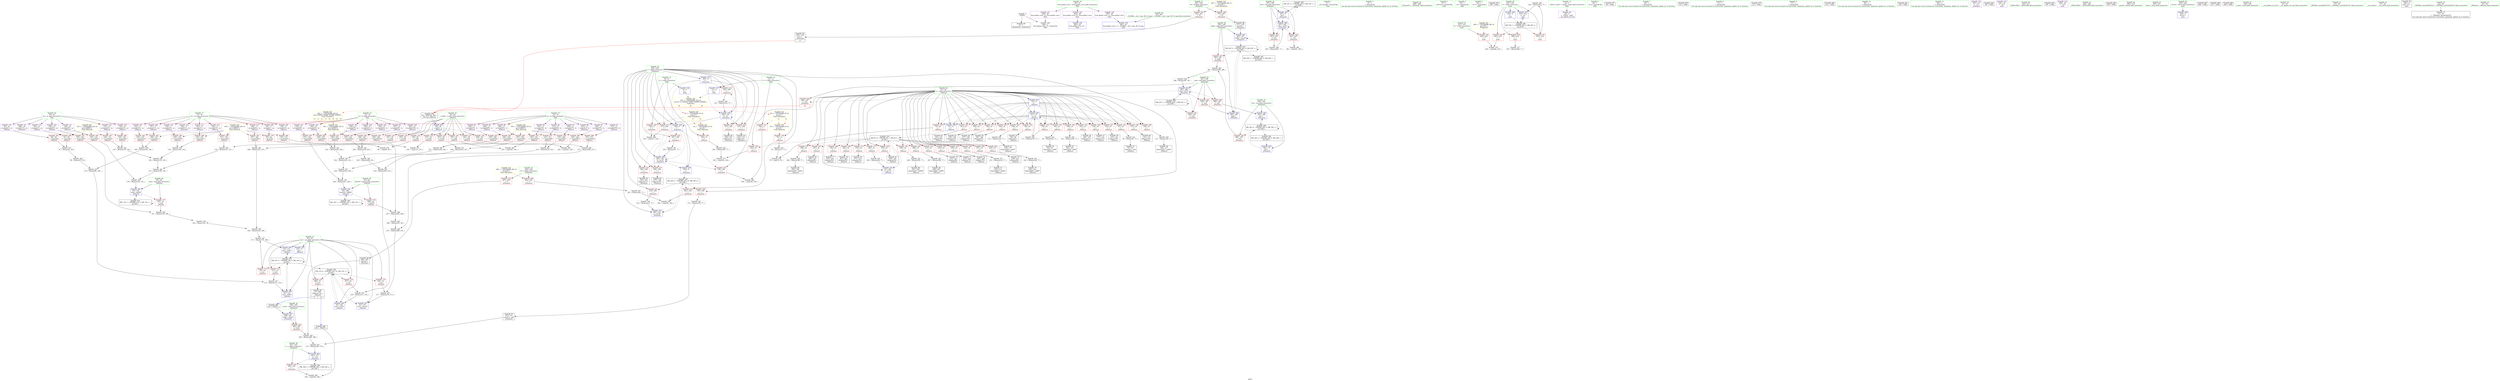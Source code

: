 digraph "SVFG" {
	label="SVFG";

	Node0x55b3697c58c0 [shape=record,color=grey,label="{NodeID: 0\nNullPtr}"];
	Node0x55b3697c58c0 -> Node0x55b3697c90a0[style=solid];
	Node0x55b3697c58c0 -> Node0x55b3697d5d80[style=solid];
	Node0x55b3697ddef0 [shape=record,color=grey,label="{NodeID: 360\n161 = Binary(159, 160, )\n}"];
	Node0x55b3697ddef0 -> Node0x55b3697ddd70[style=solid];
	Node0x55b3697cb8d0 [shape=record,color=red,label="{NodeID: 194\n198\<--197\n\<--arrayidx59\n_Z4funcd\n}"];
	Node0x55b3697cb8d0 -> Node0x55b3697db1f0[style=solid];
	Node0x55b3697c83a0 [shape=record,color=purple,label="{NodeID: 111\n143\<--17\narrayidx31\<--ux\n_Z4funcd\n}"];
	Node0x55b3697c83a0 -> Node0x55b3697d1350[style=solid];
	Node0x55b3697c6e20 [shape=record,color=green,label="{NodeID: 28\n65\<--66\ntmp\<--tmp_field_insensitive\n_Z4funcd\n}"];
	Node0x55b3697c6e20 -> Node0x55b3697d0990[style=solid];
	Node0x55b3697c6e20 -> Node0x55b3697d61c0[style=solid];
	Node0x55b3697f0d70 [shape=record,color=black,label="{NodeID: 388\nMR_32V_2 = PHI(MR_32V_4, MR_32V_1, )\npts\{298 \}\n}"];
	Node0x55b3697f0d70 -> Node0x55b3697d6f90[style=dashed];
	Node0x55b3697ccf90 [shape=record,color=red,label="{NodeID: 222\n381\<--297\n\<--iter\n_Z5main2v\n}"];
	Node0x55b3697ccf90 -> Node0x55b3697dfcf0[style=solid];
	Node0x55b3697ceab0 [shape=record,color=red,label="{NodeID: 139\n269\<--59\n\<--x.addr\n_Z4funcd\n}"];
	Node0x55b3697ceab0 -> Node0x55b3697deaf0[style=solid];
	Node0x55b3697c96b0 [shape=record,color=black,label="{NodeID: 56\n106\<--105\nidxprom11\<--\n_Z4funcd\n}"];
	Node0x55b3697fa390 [shape=record,color=yellow,style=double,label="{NodeID: 416\n4V_1 = ENCHI(MR_4V_0)\npts\{12 \}\nFun[_Z4funcd]}"];
	Node0x55b3697fa390 -> Node0x55b3697ce360[style=dashed];
	Node0x55b3697db670 [shape=record,color=grey,label="{NodeID: 333\n200 = Binary(199, 77, )\n}"];
	Node0x55b3697db670 -> Node0x55b3697ca070[style=solid];
	Node0x55b3697d65d0 [shape=record,color=blue,label="{NodeID: 250\n67\<--260\ntmp78\<--add98\n_Z4funcd\n}"];
	Node0x55b3697d65d0 -> Node0x55b3697d0a60[style=dashed];
	Node0x55b3697d65d0 -> Node0x55b3697f3070[style=dashed];
	Node0x55b3697d0170 [shape=record,color=red,label="{NodeID: 167\n247\<--61\n\<--i\n_Z4funcd\n}"];
	Node0x55b3697d0170 -> Node0x55b3697ca6f0[style=solid];
	Node0x55b3697cad70 [shape=record,color=black,label="{NodeID: 84\n347\<--346\nidxprom14\<--\n_Z5main2v\n}"];
	Node0x55b3697a1b80 [shape=record,color=green,label="{NodeID: 1\n7\<--1\n__dso_handle\<--dummyObj\nGlob }"];
	Node0x55b3697de070 [shape=record,color=grey,label="{NodeID: 361\n277 = Binary(276, 275, )\n}"];
	Node0x55b3697de070 -> Node0x55b3697d66a0[style=solid];
	Node0x55b3697cb9a0 [shape=record,color=red,label="{NodeID: 195\n203\<--202\n\<--arrayidx62\n_Z4funcd\n}"];
	Node0x55b3697cb9a0 -> Node0x55b3697db1f0[style=solid];
	Node0x55b3697c8470 [shape=record,color=purple,label="{NodeID: 112\n150\<--17\narrayidx35\<--ux\n_Z4funcd\n}"];
	Node0x55b3697c8470 -> Node0x55b3697d1420[style=solid];
	Node0x55b3697c6ef0 [shape=record,color=green,label="{NodeID: 29\n67\<--68\ntmp78\<--tmp78_field_insensitive\n_Z4funcd\n}"];
	Node0x55b3697c6ef0 -> Node0x55b3697d0a60[style=solid];
	Node0x55b3697c6ef0 -> Node0x55b3697d65d0[style=solid];
	Node0x55b3697f1270 [shape=record,color=black,label="{NodeID: 389\nMR_36V_2 = PHI(MR_36V_3, MR_36V_1, )\npts\{302 \}\n}"];
	Node0x55b3697f1270 -> Node0x55b3697d6d20[style=dashed];
	Node0x55b3697cd060 [shape=record,color=red,label="{NodeID: 223\n402\<--297\n\<--iter\n_Z5main2v\n}"];
	Node0x55b3697cd060 -> Node0x55b3697dccf0[style=solid];
	Node0x55b3697ceb80 [shape=record,color=red,label="{NodeID: 140\n74\<--61\n\<--i\n_Z4funcd\n}"];
	Node0x55b3697ceb80 -> Node0x55b3697dfb70[style=solid];
	Node0x55b3697c9780 [shape=record,color=black,label="{NodeID: 57\n117\<--116\nidxprom15\<--\n_Z4funcd\n}"];
	Node0x55b3697db7f0 [shape=record,color=grey,label="{NodeID: 334\n145 = Binary(140, 144, )\n}"];
	Node0x55b3697db7f0 -> Node0x55b3697db970[style=solid];
	Node0x55b3697d66a0 [shape=record,color=blue,label="{NodeID: 251\n63\<--277\nans\<--sub107\n_Z4funcd\n}"];
	Node0x55b3697d66a0 -> Node0x55b3697f2b70[style=dashed];
	Node0x55b3697d0240 [shape=record,color=red,label="{NodeID: 168\n254\<--61\n\<--i\n_Z4funcd\n}"];
	Node0x55b3697d0240 -> Node0x55b3697ca7c0[style=solid];
	Node0x55b3697cae40 [shape=record,color=black,label="{NodeID: 85\n356\<--355\nconv\<--\n_Z5main2v\n|{<s0>11}}"];
	Node0x55b3697cae40:s0 -> Node0x55b369812010[style=solid,color=red];
	Node0x55b3697a1e90 [shape=record,color=green,label="{NodeID: 2\n9\<--1\n\<--dummyObj\nCan only get source location for instruction, argument, global var or function.}"];
	Node0x55b3697de1f0 [shape=record,color=grey,label="{NodeID: 362\n154 = Binary(125, 153, )\n}"];
	Node0x55b3697de1f0 -> Node0x55b3697d61c0[style=solid];
	Node0x55b3697cba70 [shape=record,color=red,label="{NodeID: 196\n210\<--209\n\<--arrayidx67\n_Z4funcd\n}"];
	Node0x55b3697cba70 -> Node0x55b3697da470[style=solid];
	Node0x55b3697c8540 [shape=record,color=purple,label="{NodeID: 113\n166\<--17\narrayidx44\<--ux\n_Z4funcd\n}"];
	Node0x55b3697c8540 -> Node0x55b3697cb730[style=solid];
	Node0x55b3697c6fc0 [shape=record,color=green,label="{NodeID: 30\n288\<--289\n_Z5main2v\<--_Z5main2v_field_insensitive\n}"];
	Node0x55b3697f1770 [shape=record,color=black,label="{NodeID: 390\nMR_38V_2 = PHI(MR_38V_4, MR_38V_1, )\npts\{304 \}\n}"];
	Node0x55b3697f1770 -> Node0x55b3697d6df0[style=dashed];
	Node0x55b3697cd130 [shape=record,color=red,label="{NodeID: 224\n366\<--299\n\<--total\n_Z5main2v\n}"];
	Node0x55b3697cd130 -> Node0x55b3697dabf0[style=solid];
	Node0x55b3697cec50 [shape=record,color=red,label="{NodeID: 141\n81\<--61\n\<--i\n_Z4funcd\n}"];
	Node0x55b3697cec50 -> Node0x55b3697dc3f0[style=solid];
	Node0x55b3697c9850 [shape=record,color=black,label="{NodeID: 58\n123\<--122\nidxprom19\<--\n_Z4funcd\n}"];
	Node0x55b3697db970 [shape=record,color=grey,label="{NodeID: 335\n146 = Binary(135, 145, )\n}"];
	Node0x55b3697db970 -> Node0x55b3697de4f0[style=solid];
	Node0x55b3697d6770 [shape=record,color=blue,label="{NodeID: 252\n61\<--283\ni\<--inc111\n_Z4funcd\n}"];
	Node0x55b3697d6770 -> Node0x55b3697f2670[style=dashed];
	Node0x55b3697d0310 [shape=record,color=red,label="{NodeID: 169\n262\<--61\n\<--i\n_Z4funcd\n}"];
	Node0x55b3697d0310 -> Node0x55b3697ca890[style=solid];
	Node0x55b3697caf10 [shape=record,color=black,label="{NodeID: 86\n368\<--367\nconv24\<--\n_Z5main2v\n}"];
	Node0x55b3697caf10 -> Node0x55b3697dabf0[style=solid];
	Node0x55b3697a1f20 [shape=record,color=green,label="{NodeID: 3\n21\<--1\n_ZSt3cin\<--dummyObj\nGlob }"];
	Node0x55b3697de370 [shape=record,color=grey,label="{NodeID: 363\n152 = Binary(147, 151, )\n}"];
	Node0x55b3697de370 -> Node0x55b3697de4f0[style=solid];
	Node0x55b3697cbb40 [shape=record,color=red,label="{NodeID: 197\n214\<--213\n\<--arrayidx69\n_Z4funcd\n}"];
	Node0x55b3697cbb40 -> Node0x55b3697da470[style=solid];
	Node0x55b3697c8610 [shape=record,color=purple,label="{NodeID: 114\n344\<--17\narrayidx12\<--ux\n_Z5main2v\n}"];
	Node0x55b3697c70c0 [shape=record,color=green,label="{NodeID: 31\n291\<--292\nW\<--W_field_insensitive\n_Z5main2v\n}"];
	Node0x55b3697c70c0 -> Node0x55b3697cc360[style=solid];
	Node0x55b3697c70c0 -> Node0x55b3697cc430[style=solid];
	Node0x55b3697f1c70 [shape=record,color=black,label="{NodeID: 391\nMR_40V_2 = PHI(MR_40V_4, MR_40V_1, )\npts\{306 \}\n}"];
	Node0x55b3697f1c70 -> Node0x55b3697d6ec0[style=dashed];
	Node0x55b3697cd200 [shape=record,color=red,label="{NodeID: 225\n392\<--301\n\<--s\n_Z5main2v\n}"];
	Node0x55b3697cd200 -> Node0x55b3697dfff0[style=solid];
	Node0x55b3697ced20 [shape=record,color=red,label="{NodeID: 142\n88\<--61\n\<--i\n_Z4funcd\n}"];
	Node0x55b3697ced20 -> Node0x55b3697c9440[style=solid];
	Node0x55b3697c9920 [shape=record,color=black,label="{NodeID: 59\n128\<--127\nidxprom22\<--add21\n_Z4funcd\n}"];
	Node0x55b3697dbaf0 [shape=record,color=grey,label="{NodeID: 336\n388 = Binary(387, 99, )\n}"];
	Node0x55b3697dbaf0 -> Node0x55b3697d7060[style=solid];
	Node0x55b3697d6840 [shape=record,color=blue,label="{NodeID: 253\n295\<--9\ni\<--\n_Z5main2v\n}"];
	Node0x55b3697d6840 -> Node0x55b3697cc6a0[style=dashed];
	Node0x55b3697d6840 -> Node0x55b3697cc770[style=dashed];
	Node0x55b3697d6840 -> Node0x55b3697cc840[style=dashed];
	Node0x55b3697d6840 -> Node0x55b3697cc910[style=dashed];
	Node0x55b3697d6840 -> Node0x55b3697d6910[style=dashed];
	Node0x55b3697d6840 -> Node0x55b3697d69e0[style=dashed];
	Node0x55b3697d03e0 [shape=record,color=red,label="{NodeID: 170\n270\<--61\n\<--i\n_Z4funcd\n}"];
	Node0x55b3697d03e0 -> Node0x55b3697ca960[style=solid];
	Node0x55b3697cafe0 [shape=record,color=black,label="{NodeID: 87\n372\<--371\nconv25\<--add\n_Z5main2v\n}"];
	Node0x55b3697cafe0 -> Node0x55b3697da770[style=solid];
	Node0x55b3697a1fb0 [shape=record,color=green,label="{NodeID: 4\n22\<--1\n.str\<--dummyObj\nGlob }"];
	Node0x55b3697de4f0 [shape=record,color=grey,label="{NodeID: 364\n153 = Binary(146, 152, )\n}"];
	Node0x55b3697de4f0 -> Node0x55b3697de1f0[style=solid];
	Node0x55b3697cbc10 [shape=record,color=red,label="{NodeID: 198\n225\<--224\n\<--arrayidx75\n_Z4funcd\n}"];
	Node0x55b3697cbc10 -> Node0x55b3697e0170[style=solid];
	Node0x55b3697cd750 [shape=record,color=purple,label="{NodeID: 115\n90\<--19\narrayidx3\<--uy\n_Z4funcd\n}"];
	Node0x55b3697cd750 -> Node0x55b3697d0c00[style=solid];
	Node0x55b3697c7190 [shape=record,color=green,label="{NodeID: 32\n293\<--294\nG\<--G_field_insensitive\n_Z5main2v\n}"];
	Node0x55b3697c7190 -> Node0x55b3697cc500[style=solid];
	Node0x55b3697c7190 -> Node0x55b3697cc5d0[style=solid];
	Node0x55b3697f2170 [shape=record,color=black,label="{NodeID: 392\nMR_42V_2 = PHI(MR_42V_3, MR_42V_1, )\npts\{308 \}\n}"];
	Node0x55b3697f2170 -> Node0x55b3697d55e0[style=dashed];
	Node0x55b3697f2170 -> Node0x55b3697d7060[style=dashed];
	Node0x55b3697f2170 -> Node0x55b3697f2170[style=dashed];
	Node0x55b3697cd2d0 [shape=record,color=red,label="{NodeID: 226\n386\<--303\n\<--low\n_Z5main2v\n}"];
	Node0x55b3697cd2d0 -> Node0x55b3697dc0f0[style=solid];
	Node0x55b3697cedf0 [shape=record,color=red,label="{NodeID: 143\n92\<--61\n\<--i\n_Z4funcd\n}"];
	Node0x55b3697cedf0 -> Node0x55b3697dc270[style=solid];
	Node0x55b3697c99f0 [shape=record,color=black,label="{NodeID: 60\n132\<--131\nidxprom24\<--\n_Z4funcd\n}"];
	Node0x55b3697dbc70 [shape=record,color=grey,label="{NodeID: 337\n97 = Binary(91, 96, )\n}"];
	Node0x55b3697dbc70 -> Node0x55b3697dd8f0[style=solid];
	Node0x55b3697d6910 [shape=record,color=blue,label="{NodeID: 254\n295\<--333\ni\<--inc\n_Z5main2v\n}"];
	Node0x55b3697d6910 -> Node0x55b3697cc6a0[style=dashed];
	Node0x55b3697d6910 -> Node0x55b3697cc770[style=dashed];
	Node0x55b3697d6910 -> Node0x55b3697cc840[style=dashed];
	Node0x55b3697d6910 -> Node0x55b3697cc910[style=dashed];
	Node0x55b3697d6910 -> Node0x55b3697d6910[style=dashed];
	Node0x55b3697d6910 -> Node0x55b3697d69e0[style=dashed];
	Node0x55b3697d04b0 [shape=record,color=red,label="{NodeID: 171\n282\<--61\n\<--i\n_Z4funcd\n}"];
	Node0x55b3697d04b0 -> Node0x55b3697dd770[style=solid];
	Node0x55b3697cb0b0 [shape=record,color=black,label="{NodeID: 88\n377\<--376\nconv26\<--\n_Z5main2v\n}"];
	Node0x55b3697cb0b0 -> Node0x55b3697d6ec0[style=solid];
	Node0x55b3697a2040 [shape=record,color=green,label="{NodeID: 5\n24\<--1\n.str.1\<--dummyObj\nGlob }"];
	Node0x55b3697de670 [shape=record,color=grey,label="{NodeID: 365\n333 = Binary(332, 77, )\n}"];
	Node0x55b3697de670 -> Node0x55b3697d6910[style=solid];
	Node0x55b3697cbce0 [shape=record,color=red,label="{NodeID: 199\n231\<--230\n\<--arrayidx80\n_Z4funcd\n}"];
	Node0x55b3697cbce0 -> Node0x55b3697dedf0[style=solid];
	Node0x55b3697cd7e0 [shape=record,color=purple,label="{NodeID: 116\n95\<--19\narrayidx6\<--uy\n_Z4funcd\n}"];
	Node0x55b3697cd7e0 -> Node0x55b3697d0cd0[style=solid];
	Node0x55b3697c7260 [shape=record,color=green,label="{NodeID: 33\n295\<--296\ni\<--i_field_insensitive\n_Z5main2v\n}"];
	Node0x55b3697c7260 -> Node0x55b3697cc6a0[style=solid];
	Node0x55b3697c7260 -> Node0x55b3697cc770[style=solid];
	Node0x55b3697c7260 -> Node0x55b3697cc840[style=solid];
	Node0x55b3697c7260 -> Node0x55b3697cc910[style=solid];
	Node0x55b3697c7260 -> Node0x55b3697cc9e0[style=solid];
	Node0x55b3697c7260 -> Node0x55b3697ccab0[style=solid];
	Node0x55b3697c7260 -> Node0x55b3697ccb80[style=solid];
	Node0x55b3697c7260 -> Node0x55b3697ccc50[style=solid];
	Node0x55b3697c7260 -> Node0x55b3697ccd20[style=solid];
	Node0x55b3697c7260 -> Node0x55b3697ccdf0[style=solid];
	Node0x55b3697c7260 -> Node0x55b3697ccec0[style=solid];
	Node0x55b3697c7260 -> Node0x55b3697d6840[style=solid];
	Node0x55b3697c7260 -> Node0x55b3697d6910[style=solid];
	Node0x55b3697c7260 -> Node0x55b3697d69e0[style=solid];
	Node0x55b3697c7260 -> Node0x55b3697d6ab0[style=solid];
	Node0x55b3697c7260 -> Node0x55b3697d6c50[style=solid];
	Node0x55b3697c7260 -> Node0x55b3697d73a0[style=solid];
	Node0x55b3693af930 [shape=record,color=black,label="{NodeID: 476\n309 = PHI()\n}"];
	Node0x55b3697f2670 [shape=record,color=black,label="{NodeID: 393\nMR_8V_6 = PHI(MR_8V_7, MR_8V_5, )\npts\{62 \}\n}"];
	Node0x55b3697f2670 -> Node0x55b3697cf880[style=dashed];
	Node0x55b3697f2670 -> Node0x55b3697cf950[style=dashed];
	Node0x55b3697f2670 -> Node0x55b3697cfa20[style=dashed];
	Node0x55b3697f2670 -> Node0x55b3697cfaf0[style=dashed];
	Node0x55b3697f2670 -> Node0x55b3697cfbc0[style=dashed];
	Node0x55b3697f2670 -> Node0x55b3697cfc90[style=dashed];
	Node0x55b3697f2670 -> Node0x55b3697cfd60[style=dashed];
	Node0x55b3697f2670 -> Node0x55b3697cfe30[style=dashed];
	Node0x55b3697f2670 -> Node0x55b3697cff00[style=dashed];
	Node0x55b3697f2670 -> Node0x55b3697cffd0[style=dashed];
	Node0x55b3697f2670 -> Node0x55b3697d00a0[style=dashed];
	Node0x55b3697f2670 -> Node0x55b3697d0170[style=dashed];
	Node0x55b3697f2670 -> Node0x55b3697d0240[style=dashed];
	Node0x55b3697f2670 -> Node0x55b3697d0310[style=dashed];
	Node0x55b3697f2670 -> Node0x55b3697d03e0[style=dashed];
	Node0x55b3697f2670 -> Node0x55b3697d04b0[style=dashed];
	Node0x55b3697f2670 -> Node0x55b3697d6770[style=dashed];
	Node0x55b3697cd3a0 [shape=record,color=red,label="{NodeID: 227\n385\<--305\n\<--high\n_Z5main2v\n}"];
	Node0x55b3697cd3a0 -> Node0x55b3697dc0f0[style=solid];
	Node0x55b3697ceec0 [shape=record,color=red,label="{NodeID: 144\n100\<--61\n\<--i\n_Z4funcd\n}"];
	Node0x55b3697ceec0 -> Node0x55b3697dd5f0[style=solid];
	Node0x55b3697c9ac0 [shape=record,color=black,label="{NodeID: 61\n138\<--137\nidxprom28\<--add27\n_Z4funcd\n}"];
	Node0x55b3697dbdf0 [shape=record,color=grey,label="{NodeID: 338\n453 = Binary(452, 77, )\n}"];
	Node0x55b3697dbdf0 -> Node0x55b3697d7610[style=solid];
	Node0x55b3697d69e0 [shape=record,color=blue,label="{NodeID: 255\n295\<--9\ni\<--\n_Z5main2v\n}"];
	Node0x55b3697d69e0 -> Node0x55b3697cc9e0[style=dashed];
	Node0x55b3697d69e0 -> Node0x55b3697ccab0[style=dashed];
	Node0x55b3697d69e0 -> Node0x55b3697ccb80[style=dashed];
	Node0x55b3697d69e0 -> Node0x55b3697ccc50[style=dashed];
	Node0x55b3697d69e0 -> Node0x55b3697d6ab0[style=dashed];
	Node0x55b3697d69e0 -> Node0x55b3697d6c50[style=dashed];
	Node0x55b3697d0580 [shape=record,color=red,label="{NodeID: 172\n111\<--63\n\<--ans\n_Z4funcd\n}"];
	Node0x55b3697d0580 -> Node0x55b3697db370[style=solid];
	Node0x55b3697cb180 [shape=record,color=purple,label="{NodeID: 89\n39\<--4\n\<--_ZStL8__ioinit\n__cxx_global_var_init\n}"];
	Node0x55b3697c5d60 [shape=record,color=green,label="{NodeID: 6\n26\<--1\n.str.2\<--dummyObj\nGlob }"];
	Node0x55b3697de7f0 [shape=record,color=grey,label="{NodeID: 366\n267 = Binary(265, 266, )\n}"];
	Node0x55b3697de7f0 -> Node0x55b3697de970[style=solid];
	Node0x55b3697cbdb0 [shape=record,color=red,label="{NodeID: 200\n236\<--235\n\<--arrayidx83\n_Z4funcd\n}"];
	Node0x55b3697cbdb0 -> Node0x55b3697da2f0[style=solid];
	Node0x55b3697cd870 [shape=record,color=purple,label="{NodeID: 117\n124\<--19\narrayidx20\<--uy\n_Z4funcd\n}"];
	Node0x55b3697cd870 -> Node0x55b3697d1010[style=solid];
	Node0x55b3697c7330 [shape=record,color=green,label="{NodeID: 34\n297\<--298\niter\<--iter_field_insensitive\n_Z5main2v\n}"];
	Node0x55b3697c7330 -> Node0x55b3697ccf90[style=solid];
	Node0x55b3697c7330 -> Node0x55b3697cd060[style=solid];
	Node0x55b3697c7330 -> Node0x55b3697d6f90[style=solid];
	Node0x55b3697c7330 -> Node0x55b3697d72d0[style=solid];
	Node0x55b369811310 [shape=record,color=black,label="{NodeID: 477\n40 = PHI()\n}"];
	Node0x55b3697f2b70 [shape=record,color=black,label="{NodeID: 394\nMR_10V_8 = PHI(MR_10V_10, MR_10V_3, )\npts\{64 \}\n}"];
	Node0x55b3697f2b70 -> Node0x55b3697d0720[style=dashed];
	Node0x55b3697f2b70 -> Node0x55b3697d07f0[style=dashed];
	Node0x55b3697f2b70 -> Node0x55b3697d08c0[style=dashed];
	Node0x55b3697f2b70 -> Node0x55b3697d6500[style=dashed];
	Node0x55b3697f2b70 -> Node0x55b3697d66a0[style=dashed];
	Node0x55b3697f2b70 -> Node0x55b3697f2b70[style=dashed];
	Node0x55b3697cd470 [shape=record,color=red,label="{NodeID: 228\n390\<--307\n\<--mid\n_Z5main2v\n|{<s0>12}}"];
	Node0x55b3697cd470:s0 -> Node0x55b369812010[style=solid,color=red];
	Node0x55b3697cef90 [shape=record,color=red,label="{NodeID: 145\n105\<--61\n\<--i\n_Z4funcd\n}"];
	Node0x55b3697cef90 -> Node0x55b3697c96b0[style=solid];
	Node0x55b3697c9b90 [shape=record,color=black,label="{NodeID: 62\n142\<--141\nidxprom30\<--\n_Z4funcd\n}"];
	Node0x55b3697fa8d0 [shape=record,color=yellow,style=double,label="{NodeID: 422\n16V_1 = ENCHI(MR_16V_0)\npts\{140000 \}\nFun[_Z4funcd]}"];
	Node0x55b3697fa8d0 -> Node0x55b3697cb800[style=dashed];
	Node0x55b3697fa8d0 -> Node0x55b3697cba70[style=dashed];
	Node0x55b3697fa8d0 -> Node0x55b3697cbb40[style=dashed];
	Node0x55b3697fa8d0 -> Node0x55b3697cbc10[style=dashed];
	Node0x55b3697fa8d0 -> Node0x55b3697cbf50[style=dashed];
	Node0x55b3697fa8d0 -> Node0x55b3697cc020[style=dashed];
	Node0x55b3697fa8d0 -> Node0x55b3697cc0f0[style=dashed];
	Node0x55b3697fa8d0 -> Node0x55b3697cc290[style=dashed];
	Node0x55b3697dbf70 [shape=record,color=grey,label="{NodeID: 339\n189 = Binary(188, 77, )\n}"];
	Node0x55b3697dbf70 -> Node0x55b3697c9ed0[style=solid];
	Node0x55b3697d6ab0 [shape=record,color=blue,label="{NodeID: 256\n295\<--352\ni\<--inc18\n_Z5main2v\n}"];
	Node0x55b3697d6ab0 -> Node0x55b3697cc9e0[style=dashed];
	Node0x55b3697d6ab0 -> Node0x55b3697ccab0[style=dashed];
	Node0x55b3697d6ab0 -> Node0x55b3697ccb80[style=dashed];
	Node0x55b3697d6ab0 -> Node0x55b3697ccc50[style=dashed];
	Node0x55b3697d6ab0 -> Node0x55b3697d6ab0[style=dashed];
	Node0x55b3697d6ab0 -> Node0x55b3697d6c50[style=dashed];
	Node0x55b3697d0650 [shape=record,color=red,label="{NodeID: 173\n170\<--63\n\<--ans\n_Z4funcd\n}"];
	Node0x55b3697d0650 -> Node0x55b3697dcb70[style=solid];
	Node0x55b3697cb250 [shape=record,color=purple,label="{NodeID: 90\n191\<--13\narrayidx55\<--lx\n_Z4funcd\n}"];
	Node0x55b3697cb250 -> Node0x55b3697cb800[style=solid];
	Node0x55b3697c5df0 [shape=record,color=green,label="{NodeID: 7\n29\<--1\n\<--dummyObj\nCan only get source location for instruction, argument, global var or function.}"];
	Node0x55b3697de970 [shape=record,color=grey,label="{NodeID: 367\n268 = Binary(267, 99, )\n}"];
	Node0x55b3697de970 -> Node0x55b3697dec70[style=solid];
	Node0x55b3697cbe80 [shape=record,color=red,label="{NodeID: 201\n240\<--239\n\<--arrayidx85\n_Z4funcd\n}"];
	Node0x55b3697cbe80 -> Node0x55b3697da2f0[style=solid];
	Node0x55b3697cd940 [shape=record,color=purple,label="{NodeID: 118\n129\<--19\narrayidx23\<--uy\n_Z4funcd\n}"];
	Node0x55b3697cd940 -> Node0x55b3697d10e0[style=solid];
	Node0x55b3697c7400 [shape=record,color=green,label="{NodeID: 35\n299\<--300\ntotal\<--total_field_insensitive\n_Z5main2v\n}"];
	Node0x55b3697c7400 -> Node0x55b3697cd130[style=solid];
	Node0x55b3697c7400 -> Node0x55b3697d6b80[style=solid];
	Node0x55b3698113e0 [shape=record,color=black,label="{NodeID: 478\n312 = PHI()\n}"];
	Node0x55b3697f3070 [shape=record,color=black,label="{NodeID: 395\nMR_14V_2 = PHI(MR_14V_3, MR_14V_1, )\npts\{68 \}\n}"];
	Node0x55b3697f3070 -> Node0x55b3697d65d0[style=dashed];
	Node0x55b3697f3070 -> Node0x55b3697f3070[style=dashed];
	Node0x55b3697cd540 [shape=record,color=red,label="{NodeID: 229\n395\<--307\n\<--mid\n_Z5main2v\n}"];
	Node0x55b3697cd540 -> Node0x55b3697d7130[style=solid];
	Node0x55b3697cf060 [shape=record,color=red,label="{NodeID: 146\n116\<--61\n\<--i\n_Z4funcd\n}"];
	Node0x55b3697cf060 -> Node0x55b3697c9780[style=solid];
	Node0x55b3697c9c60 [shape=record,color=black,label="{NodeID: 63\n149\<--148\nidxprom34\<--\n_Z4funcd\n}"];
	Node0x55b3697fa9b0 [shape=record,color=yellow,style=double,label="{NodeID: 423\n18V_1 = ENCHI(MR_18V_0)\npts\{160000 \}\nFun[_Z4funcd]}"];
	Node0x55b3697fa9b0 -> Node0x55b3697cb8d0[style=dashed];
	Node0x55b3697fa9b0 -> Node0x55b3697cb9a0[style=dashed];
	Node0x55b3697fa9b0 -> Node0x55b3697cbce0[style=dashed];
	Node0x55b3697fa9b0 -> Node0x55b3697cbdb0[style=dashed];
	Node0x55b3697fa9b0 -> Node0x55b3697cbe80[style=dashed];
	Node0x55b3697fa9b0 -> Node0x55b3697cc1c0[style=dashed];
	Node0x55b3697dc0f0 [shape=record,color=grey,label="{NodeID: 340\n387 = Binary(385, 386, )\n}"];
	Node0x55b3697dc0f0 -> Node0x55b3697dbaf0[style=solid];
	Node0x55b3697d6b80 [shape=record,color=blue,label="{NodeID: 257\n299\<--357\ntotal\<--call20\n_Z5main2v\n}"];
	Node0x55b3697d6b80 -> Node0x55b3697cd130[style=dashed];
	Node0x55b3697d0720 [shape=record,color=red,label="{NodeID: 174\n217\<--63\n\<--ans\n_Z4funcd\n}"];
	Node0x55b3697d0720 -> Node0x55b3697da170[style=solid];
	Node0x55b3697cb320 [shape=record,color=purple,label="{NodeID: 91\n209\<--13\narrayidx67\<--lx\n_Z4funcd\n}"];
	Node0x55b3697cb320 -> Node0x55b3697cba70[style=solid];
	Node0x55b3697c5e80 [shape=record,color=green,label="{NodeID: 8\n71\<--1\n\<--dummyObj\nCan only get source location for instruction, argument, global var or function.}"];
	Node0x55b3697deaf0 [shape=record,color=grey,label="{NodeID: 368\n274 = Binary(269, 273, )\n}"];
	Node0x55b3697deaf0 -> Node0x55b3697dec70[style=solid];
	Node0x55b3697cbf50 [shape=record,color=red,label="{NodeID: 202\n246\<--245\n\<--arrayidx89\n_Z4funcd\n}"];
	Node0x55b3697cbf50 -> Node0x55b3697dce70[style=solid];
	Node0x55b3697cda10 [shape=record,color=purple,label="{NodeID: 119\n133\<--19\narrayidx25\<--uy\n_Z4funcd\n}"];
	Node0x55b3697cda10 -> Node0x55b3697d11b0[style=solid];
	Node0x55b3697c74d0 [shape=record,color=green,label="{NodeID: 36\n301\<--302\ns\<--s_field_insensitive\n_Z5main2v\n}"];
	Node0x55b3697c74d0 -> Node0x55b3697cd200[style=solid];
	Node0x55b3697c74d0 -> Node0x55b3697d6d20[style=solid];
	Node0x55b369811510 [shape=record,color=black,label="{NodeID: 479\n313 = PHI()\n}"];
	Node0x55b3697cd610 [shape=record,color=red,label="{NodeID: 230\n398\<--307\n\<--mid\n_Z5main2v\n}"];
	Node0x55b3697cd610 -> Node0x55b3697d7200[style=solid];
	Node0x55b3697cf130 [shape=record,color=red,label="{NodeID: 147\n122\<--61\n\<--i\n_Z4funcd\n}"];
	Node0x55b3697cf130 -> Node0x55b3697c9850[style=solid];
	Node0x55b3697c9d30 [shape=record,color=black,label="{NodeID: 64\n157\<--156\nidxprom39\<--\n_Z4funcd\n}"];
	Node0x55b3697faa90 [shape=record,color=yellow,style=double,label="{NodeID: 424\n20V_1 = ENCHI(MR_20V_0)\npts\{180000 \}\nFun[_Z4funcd]}"];
	Node0x55b3697faa90 -> Node0x55b3697d0b30[style=dashed];
	Node0x55b3697faa90 -> Node0x55b3697d0da0[style=dashed];
	Node0x55b3697faa90 -> Node0x55b3697d0e70[style=dashed];
	Node0x55b3697faa90 -> Node0x55b3697d0f40[style=dashed];
	Node0x55b3697faa90 -> Node0x55b3697d1280[style=dashed];
	Node0x55b3697faa90 -> Node0x55b3697d1350[style=dashed];
	Node0x55b3697faa90 -> Node0x55b3697d1420[style=dashed];
	Node0x55b3697faa90 -> Node0x55b3697cb730[style=dashed];
	Node0x55b3697dc270 [shape=record,color=grey,label="{NodeID: 341\n93 = Binary(92, 77, )\n}"];
	Node0x55b3697dc270 -> Node0x55b3697c9510[style=solid];
	Node0x55b3697d6c50 [shape=record,color=blue,label="{NodeID: 258\n295\<--9\ni\<--\n_Z5main2v\n}"];
	Node0x55b3697d6c50 -> Node0x55b3697f0870[style=dashed];
	Node0x55b3697d07f0 [shape=record,color=red,label="{NodeID: 175\n276\<--63\n\<--ans\n_Z4funcd\n}"];
	Node0x55b3697d07f0 -> Node0x55b3697de070[style=solid];
	Node0x55b3697cb3f0 [shape=record,color=purple,label="{NodeID: 92\n213\<--13\narrayidx69\<--lx\n_Z4funcd\n}"];
	Node0x55b3697cb3f0 -> Node0x55b3697cbb40[style=solid];
	Node0x55b3697c5f10 [shape=record,color=green,label="{NodeID: 9\n77\<--1\n\<--dummyObj\nCan only get source location for instruction, argument, global var or function.}"];
	Node0x55b3697dec70 [shape=record,color=grey,label="{NodeID: 369\n275 = Binary(268, 274, )\n}"];
	Node0x55b3697dec70 -> Node0x55b3697de070[style=solid];
	Node0x55b3697cc020 [shape=record,color=red,label="{NodeID: 203\n250\<--249\n\<--arrayidx91\n_Z4funcd\n}"];
	Node0x55b3697cc020 -> Node0x55b3697dce70[style=solid];
	Node0x55b3697cdae0 [shape=record,color=purple,label="{NodeID: 120\n158\<--19\narrayidx40\<--uy\n_Z4funcd\n}"];
	Node0x55b3697cdae0 -> Node0x55b3697d14f0[style=solid];
	Node0x55b3697c75a0 [shape=record,color=green,label="{NodeID: 37\n303\<--304\nlow\<--low_field_insensitive\n_Z5main2v\n}"];
	Node0x55b3697c75a0 -> Node0x55b3697cd2d0[style=solid];
	Node0x55b3697c75a0 -> Node0x55b3697d6df0[style=solid];
	Node0x55b3697c75a0 -> Node0x55b3697d7200[style=solid];
	Node0x55b369811610 [shape=record,color=black,label="{NodeID: 480\n314 = PHI()\n}"];
	Node0x55b3697d55e0 [shape=record,color=red,label="{NodeID: 231\n406\<--307\n\<--mid\n_Z5main2v\n}"];
	Node0x55b3697cf200 [shape=record,color=red,label="{NodeID: 148\n126\<--61\n\<--i\n_Z4funcd\n}"];
	Node0x55b3697cf200 -> Node0x55b3697db070[style=solid];
	Node0x55b3697c9e00 [shape=record,color=black,label="{NodeID: 65\n165\<--164\nidxprom43\<--\n_Z4funcd\n}"];
	Node0x55b3697fab70 [shape=record,color=yellow,style=double,label="{NodeID: 425\n22V_1 = ENCHI(MR_22V_0)\npts\{200000 \}\nFun[_Z4funcd]}"];
	Node0x55b3697fab70 -> Node0x55b3697d0c00[style=dashed];
	Node0x55b3697fab70 -> Node0x55b3697d0cd0[style=dashed];
	Node0x55b3697fab70 -> Node0x55b3697d1010[style=dashed];
	Node0x55b3697fab70 -> Node0x55b3697d10e0[style=dashed];
	Node0x55b3697fab70 -> Node0x55b3697d11b0[style=dashed];
	Node0x55b3697fab70 -> Node0x55b3697d14f0[style=dashed];
	Node0x55b3697dc3f0 [shape=record,color=grey,label="{NodeID: 342\n82 = Binary(81, 77, )\n}"];
	Node0x55b3697dc3f0 -> Node0x55b3697c9370[style=solid];
	Node0x55b3697d6d20 [shape=record,color=blue,label="{NodeID: 259\n301\<--373\ns\<--mul\n_Z5main2v\n}"];
	Node0x55b3697d6d20 -> Node0x55b3697cd200[style=dashed];
	Node0x55b3697d6d20 -> Node0x55b3697f1270[style=dashed];
	Node0x55b3697d08c0 [shape=record,color=red,label="{NodeID: 176\n286\<--63\n\<--ans\n_Z4funcd\n}"];
	Node0x55b3697d08c0 -> Node0x55b3697caa30[style=solid];
	Node0x55b3697cb4c0 [shape=record,color=purple,label="{NodeID: 93\n224\<--13\narrayidx75\<--lx\n_Z4funcd\n}"];
	Node0x55b3697cb4c0 -> Node0x55b3697cbc10[style=solid];
	Node0x55b3697c5fa0 [shape=record,color=green,label="{NodeID: 10\n99\<--1\n\<--dummyObj\nCan only get source location for instruction, argument, global var or function.}"];
	Node0x55b3697dedf0 [shape=record,color=grey,label="{NodeID: 370\n260 = Binary(231, 259, )\n}"];
	Node0x55b3697dedf0 -> Node0x55b3697d65d0[style=solid];
	Node0x55b3697cc0f0 [shape=record,color=red,label="{NodeID: 204\n257\<--256\n\<--arrayidx95\n_Z4funcd\n}"];
	Node0x55b3697cc0f0 -> Node0x55b3697def70[style=solid];
	Node0x55b3697cdbb0 [shape=record,color=purple,label="{NodeID: 121\n348\<--19\narrayidx15\<--uy\n_Z5main2v\n}"];
	Node0x55b3697c7670 [shape=record,color=green,label="{NodeID: 38\n305\<--306\nhigh\<--high_field_insensitive\n_Z5main2v\n}"];
	Node0x55b3697c7670 -> Node0x55b3697cd3a0[style=solid];
	Node0x55b3697c7670 -> Node0x55b3697d6ec0[style=solid];
	Node0x55b3697c7670 -> Node0x55b3697d7130[style=solid];
	Node0x55b3698116e0 [shape=record,color=black,label="{NodeID: 481\n324 = PHI()\n}"];
	Node0x55b3697d5670 [shape=record,color=red,label="{NodeID: 232\n443\<--431\n\<--T\nmain\n}"];
	Node0x55b3697d5670 -> Node0x55b3697df3f0[style=solid];
	Node0x55b3697cf2d0 [shape=record,color=red,label="{NodeID: 149\n131\<--61\n\<--i\n_Z4funcd\n}"];
	Node0x55b3697cf2d0 -> Node0x55b3697c99f0[style=solid];
	Node0x55b3697c9ed0 [shape=record,color=black,label="{NodeID: 66\n190\<--189\nidxprom54\<--add53\n_Z4funcd\n}"];
	Node0x55b3697dc570 [shape=record,color=grey,label="{NodeID: 343\n177 = Binary(176, 77, )\n}"];
	Node0x55b3697dc570 -> Node0x55b3697d6360[style=solid];
	Node0x55b3697d6df0 [shape=record,color=blue,label="{NodeID: 260\n303\<--71\nlow\<--\n_Z5main2v\n}"];
	Node0x55b3697d6df0 -> Node0x55b3697f7a70[style=dashed];
	Node0x55b3697d0990 [shape=record,color=red,label="{NodeID: 177\n160\<--65\n\<--tmp\n_Z4funcd\n}"];
	Node0x55b3697d0990 -> Node0x55b3697ddef0[style=solid];
	Node0x55b3697cb590 [shape=record,color=purple,label="{NodeID: 94\n245\<--13\narrayidx89\<--lx\n_Z4funcd\n}"];
	Node0x55b3697cb590 -> Node0x55b3697cbf50[style=solid];
	Node0x55b3697c6030 [shape=record,color=green,label="{NodeID: 11\n383\<--1\n\<--dummyObj\nCan only get source location for instruction, argument, global var or function.}"];
	Node0x55b3697def70 [shape=record,color=grey,label="{NodeID: 371\n258 = Binary(253, 257, )\n}"];
	Node0x55b3697def70 -> Node0x55b3697df0f0[style=solid];
	Node0x55b3697cc1c0 [shape=record,color=red,label="{NodeID: 205\n265\<--264\n\<--arrayidx100\n_Z4funcd\n}"];
	Node0x55b3697cc1c0 -> Node0x55b3697de7f0[style=solid];
	Node0x55b3697cdc80 [shape=record,color=purple,label="{NodeID: 122\n407\<--22\n\<--.str\n_Z5main2v\n}"];
	Node0x55b3697c7740 [shape=record,color=green,label="{NodeID: 39\n307\<--308\nmid\<--mid_field_insensitive\n_Z5main2v\n}"];
	Node0x55b3697c7740 -> Node0x55b3697cd470[style=solid];
	Node0x55b3697c7740 -> Node0x55b3697cd540[style=solid];
	Node0x55b3697c7740 -> Node0x55b3697cd610[style=solid];
	Node0x55b3697c7740 -> Node0x55b3697d55e0[style=solid];
	Node0x55b3697c7740 -> Node0x55b3697d7060[style=solid];
	Node0x55b369811810 [shape=record,color=black,label="{NodeID: 482\n330 = PHI()\n}"];
	Node0x55b3697d9cf0 [shape=record,color=grey,label="{NodeID: 316\n216 = Binary(205, 215, )\n}"];
	Node0x55b3697d9cf0 -> Node0x55b3697da170[style=solid];
	Node0x55b3697d5740 [shape=record,color=red,label="{NodeID: 233\n442\<--433\n\<--t\nmain\n}"];
	Node0x55b3697d5740 -> Node0x55b3697df3f0[style=solid];
	Node0x55b3697cf3a0 [shape=record,color=red,label="{NodeID: 150\n136\<--61\n\<--i\n_Z4funcd\n}"];
	Node0x55b3697cf3a0 -> Node0x55b3697dd470[style=solid];
	Node0x55b3697c9fa0 [shape=record,color=black,label="{NodeID: 67\n196\<--195\nidxprom58\<--\n_Z4funcd\n}"];
	Node0x55b3697fad60 [shape=record,color=yellow,style=double,label="{NodeID: 427\n48V_1 = ENCHI(MR_48V_0)\npts\{432 \}\nFun[main]}"];
	Node0x55b3697fad60 -> Node0x55b3697d5670[style=dashed];
	Node0x55b3697dc6f0 [shape=record,color=grey,label="{NodeID: 344\n413 = Binary(412, 77, )\n}"];
	Node0x55b3697dc6f0 -> Node0x55b3697d73a0[style=solid];
	Node0x55b3697d6ec0 [shape=record,color=blue,label="{NodeID: 261\n305\<--377\nhigh\<--conv26\n_Z5main2v\n}"];
	Node0x55b3697d6ec0 -> Node0x55b3697f7f70[style=dashed];
	Node0x55b3697d0a60 [shape=record,color=red,label="{NodeID: 178\n266\<--67\n\<--tmp78\n_Z4funcd\n}"];
	Node0x55b3697d0a60 -> Node0x55b3697de7f0[style=solid];
	Node0x55b3697cb660 [shape=record,color=purple,label="{NodeID: 95\n249\<--13\narrayidx91\<--lx\n_Z4funcd\n}"];
	Node0x55b3697cb660 -> Node0x55b3697cc020[style=solid];
	Node0x55b3697c60c0 [shape=record,color=green,label="{NodeID: 12\n4\<--6\n_ZStL8__ioinit\<--_ZStL8__ioinit_field_insensitive\nGlob }"];
	Node0x55b3697c60c0 -> Node0x55b3697cb180[style=solid];
	Node0x55b3697df0f0 [shape=record,color=grey,label="{NodeID: 372\n259 = Binary(252, 258, )\n}"];
	Node0x55b3697df0f0 -> Node0x55b3697dedf0[style=solid];
	Node0x55b3697cc290 [shape=record,color=red,label="{NodeID: 206\n273\<--272\n\<--arrayidx104\n_Z4funcd\n}"];
	Node0x55b3697cc290 -> Node0x55b3697deaf0[style=solid];
	Node0x55b3697cdd50 [shape=record,color=purple,label="{NodeID: 123\n436\<--24\n\<--.str.1\nmain\n}"];
	Node0x55b3697c7810 [shape=record,color=green,label="{NodeID: 40\n310\<--311\n_ZNSirsERi\<--_ZNSirsERi_field_insensitive\n}"];
	Node0x55b3698118e0 [shape=record,color=black,label="{NodeID: 483\n345 = PHI()\n}"];
	Node0x55b3697d9e70 [shape=record,color=grey,label="{NodeID: 317\n447 = Binary(446, 77, )\n}"];
	Node0x55b3697d5810 [shape=record,color=red,label="{NodeID: 234\n446\<--433\n\<--t\nmain\n}"];
	Node0x55b3697d5810 -> Node0x55b3697d9e70[style=solid];
	Node0x55b3697cf470 [shape=record,color=red,label="{NodeID: 151\n141\<--61\n\<--i\n_Z4funcd\n}"];
	Node0x55b3697cf470 -> Node0x55b3697c9b90[style=solid];
	Node0x55b3697ca070 [shape=record,color=black,label="{NodeID: 68\n201\<--200\nidxprom61\<--add60\n_Z4funcd\n}"];
	Node0x55b3697dc870 [shape=record,color=grey,label="{NodeID: 345\n168 = Binary(163, 167, )\n}"];
	Node0x55b3697dc870 -> Node0x55b3697dc9f0[style=solid];
	Node0x55b3697d6f90 [shape=record,color=blue,label="{NodeID: 262\n297\<--9\niter\<--\n_Z5main2v\n}"];
	Node0x55b3697d6f90 -> Node0x55b3697ccf90[style=dashed];
	Node0x55b3697d6f90 -> Node0x55b3697cd060[style=dashed];
	Node0x55b3697d6f90 -> Node0x55b3697d72d0[style=dashed];
	Node0x55b3697d6f90 -> Node0x55b3697f0d70[style=dashed];
	Node0x55b3697d0b30 [shape=record,color=red,label="{NodeID: 179\n85\<--84\n\<--arrayidx\n_Z4funcd\n}"];
	Node0x55b3697d0b30 -> Node0x55b3697df9f0[style=solid];
	Node0x55b3697c8790 [shape=record,color=purple,label="{NodeID: 96\n256\<--13\narrayidx95\<--lx\n_Z4funcd\n}"];
	Node0x55b3697c8790 -> Node0x55b3697cc0f0[style=solid];
	Node0x55b3697c6150 [shape=record,color=green,label="{NodeID: 13\n8\<--10\nL\<--L_field_insensitive\nGlob }"];
	Node0x55b3697c6150 -> Node0x55b3697ce1c0[style=solid];
	Node0x55b3697c6150 -> Node0x55b3697ce290[style=solid];
	Node0x55b3697c6150 -> Node0x55b3697d59b0[style=solid];
	Node0x55b3697df270 [shape=record,color=grey,label="{NodeID: 373\n233 = Binary(232, 77, )\n}"];
	Node0x55b3697df270 -> Node0x55b3697ca480[style=solid];
	Node0x55b3697cc360 [shape=record,color=red,label="{NodeID: 207\n355\<--291\n\<--W\n_Z5main2v\n}"];
	Node0x55b3697cc360 -> Node0x55b3697cae40[style=solid];
	Node0x55b3697cde20 [shape=record,color=purple,label="{NodeID: 124\n448\<--26\n\<--.str.2\nmain\n}"];
	Node0x55b3697c7910 [shape=record,color=green,label="{NodeID: 41\n325\<--326\n_ZNSirsERd\<--_ZNSirsERd_field_insensitive\n}"];
	Node0x55b369811a10 [shape=record,color=black,label="{NodeID: 484\n349 = PHI()\n}"];
	Node0x55b3697d9ff0 [shape=record,color=grey,label="{NodeID: 318\n243 = Binary(242, 77, )\n}"];
	Node0x55b3697d9ff0 -> Node0x55b3697ca620[style=solid];
	Node0x55b3697d58e0 [shape=record,color=red,label="{NodeID: 235\n452\<--433\n\<--t\nmain\n}"];
	Node0x55b3697d58e0 -> Node0x55b3697dbdf0[style=solid];
	Node0x55b3697cf540 [shape=record,color=red,label="{NodeID: 152\n148\<--61\n\<--i\n_Z4funcd\n}"];
	Node0x55b3697cf540 -> Node0x55b3697c9c60[style=solid];
	Node0x55b3697ca140 [shape=record,color=black,label="{NodeID: 69\n208\<--207\nidxprom66\<--add65\n_Z4funcd\n}"];
	Node0x55b3697faf20 [shape=record,color=yellow,style=double,label="{NodeID: 429\n52V_1 = ENCHI(MR_52V_0)\npts\{10 12 140000 160000 180000 200000 \}\nFun[main]|{<s0>16|<s1>16|<s2>16}}"];
	Node0x55b3697faf20:s0 -> Node0x55b3697fb0c0[style=dashed,color=red];
	Node0x55b3697faf20:s1 -> Node0x55b3697fb1d0[style=dashed,color=red];
	Node0x55b3697faf20:s2 -> Node0x55b3697fba90[style=dashed,color=red];
	Node0x55b3697dc9f0 [shape=record,color=grey,label="{NodeID: 346\n169 = Binary(162, 168, )\n}"];
	Node0x55b3697dc9f0 -> Node0x55b3697dcb70[style=solid];
	Node0x55b3697d7060 [shape=record,color=blue,label="{NodeID: 263\n307\<--388\nmid\<--div31\n_Z5main2v\n}"];
	Node0x55b3697d7060 -> Node0x55b3697cd470[style=dashed];
	Node0x55b3697d7060 -> Node0x55b3697cd540[style=dashed];
	Node0x55b3697d7060 -> Node0x55b3697cd610[style=dashed];
	Node0x55b3697d7060 -> Node0x55b3697d55e0[style=dashed];
	Node0x55b3697d7060 -> Node0x55b3697d7060[style=dashed];
	Node0x55b3697d7060 -> Node0x55b3697f2170[style=dashed];
	Node0x55b3697d0c00 [shape=record,color=red,label="{NodeID: 180\n91\<--90\n\<--arrayidx3\n_Z4funcd\n}"];
	Node0x55b3697d0c00 -> Node0x55b3697dbc70[style=solid];
	Node0x55b3697c8860 [shape=record,color=purple,label="{NodeID: 97\n272\<--13\narrayidx104\<--lx\n_Z4funcd\n}"];
	Node0x55b3697c8860 -> Node0x55b3697cc290[style=solid];
	Node0x55b3697c61e0 [shape=record,color=green,label="{NodeID: 14\n11\<--12\nU\<--U_field_insensitive\nGlob }"];
	Node0x55b3697c61e0 -> Node0x55b3697ce360[style=solid];
	Node0x55b3697c61e0 -> Node0x55b3697ce430[style=solid];
	Node0x55b3697c61e0 -> Node0x55b3697d5a80[style=solid];
	Node0x55b3697df3f0 [shape=record,color=grey,label="{NodeID: 374\n444 = cmp(442, 443, )\n}"];
	Node0x55b3697cc430 [shape=record,color=red,label="{NodeID: 208\n376\<--291\n\<--W\n_Z5main2v\n}"];
	Node0x55b3697cc430 -> Node0x55b3697cb0b0[style=solid];
	Node0x55b3697cdef0 [shape=record,color=purple,label="{NodeID: 125\n464\<--28\nllvm.global_ctors_0\<--llvm.global_ctors\nGlob }"];
	Node0x55b3697cdef0 -> Node0x55b3697d5b80[style=solid];
	Node0x55b3697c7a10 [shape=record,color=green,label="{NodeID: 42\n409\<--410\nprintf\<--printf_field_insensitive\n}"];
	Node0x55b369811ae0 [shape=record,color=black,label="{NodeID: 485\n357 = PHI(57, )\n}"];
	Node0x55b369811ae0 -> Node0x55b3697d6b80[style=solid];
	Node0x55b3697da170 [shape=record,color=grey,label="{NodeID: 319\n218 = Binary(217, 216, )\n}"];
	Node0x55b3697da170 -> Node0x55b3697d6500[style=solid];
	Node0x55b3697d59b0 [shape=record,color=blue,label="{NodeID: 236\n8\<--9\nL\<--\nGlob }"];
	Node0x55b3697d59b0 -> Node0x55b3697faf20[style=dashed];
	Node0x55b3697cf610 [shape=record,color=red,label="{NodeID: 153\n156\<--61\n\<--i\n_Z4funcd\n}"];
	Node0x55b3697cf610 -> Node0x55b3697c9d30[style=solid];
	Node0x55b3697ca210 [shape=record,color=black,label="{NodeID: 70\n212\<--211\nidxprom68\<--\n_Z4funcd\n}"];
	Node0x55b3697fb0c0 [shape=record,color=yellow,style=double,label="{NodeID: 430\n2V_1 = ENCHI(MR_2V_0)\npts\{10 \}\nFun[_Z5main2v]|{|<s1>11|<s2>12}}"];
	Node0x55b3697fb0c0 -> Node0x55b3697ce290[style=dashed];
	Node0x55b3697fb0c0:s1 -> Node0x55b3697f9870[style=dashed,color=red];
	Node0x55b3697fb0c0:s2 -> Node0x55b3697f9870[style=dashed,color=red];
	Node0x55b3697dcb70 [shape=record,color=grey,label="{NodeID: 347\n171 = Binary(170, 169, )\n}"];
	Node0x55b3697dcb70 -> Node0x55b3697d6290[style=solid];
	Node0x55b3697d7130 [shape=record,color=blue,label="{NodeID: 264\n305\<--395\nhigh\<--\n_Z5main2v\n}"];
	Node0x55b3697d7130 -> Node0x55b3697f7f70[style=dashed];
	Node0x55b3697d0cd0 [shape=record,color=red,label="{NodeID: 181\n96\<--95\n\<--arrayidx6\n_Z4funcd\n}"];
	Node0x55b3697d0cd0 -> Node0x55b3697dbc70[style=solid];
	Node0x55b3697c8930 [shape=record,color=purple,label="{NodeID: 98\n323\<--13\narrayidx\<--lx\n_Z5main2v\n}"];
	Node0x55b3697c6270 [shape=record,color=green,label="{NodeID: 15\n13\<--14\nlx\<--lx_field_insensitive\nGlob }"];
	Node0x55b3697c6270 -> Node0x55b3697cb250[style=solid];
	Node0x55b3697c6270 -> Node0x55b3697cb320[style=solid];
	Node0x55b3697c6270 -> Node0x55b3697cb3f0[style=solid];
	Node0x55b3697c6270 -> Node0x55b3697cb4c0[style=solid];
	Node0x55b3697c6270 -> Node0x55b3697cb590[style=solid];
	Node0x55b3697c6270 -> Node0x55b3697cb660[style=solid];
	Node0x55b3697c6270 -> Node0x55b3697c8790[style=solid];
	Node0x55b3697c6270 -> Node0x55b3697c8860[style=solid];
	Node0x55b3697c6270 -> Node0x55b3697c8930[style=solid];
	Node0x55b3697df570 [shape=record,color=grey,label="{NodeID: 375\n120 = cmp(115, 119, )\n}"];
	Node0x55b3697cc500 [shape=record,color=red,label="{NodeID: 209\n362\<--293\n\<--G\n_Z5main2v\n}"];
	Node0x55b3697cc500 -> Node0x55b3697dad70[style=solid];
	Node0x55b3697cdfc0 [shape=record,color=purple,label="{NodeID: 126\n465\<--28\nllvm.global_ctors_1\<--llvm.global_ctors\nGlob }"];
	Node0x55b3697cdfc0 -> Node0x55b3697d5c80[style=solid];
	Node0x55b3697c7b10 [shape=record,color=green,label="{NodeID: 43\n426\<--427\nmain\<--main_field_insensitive\n}"];
	Node0x55b369811ca0 [shape=record,color=black,label="{NodeID: 486\n391 = PHI(57, )\n}"];
	Node0x55b369811ca0 -> Node0x55b3697dfff0[style=solid];
	Node0x55b3697da2f0 [shape=record,color=grey,label="{NodeID: 320\n241 = Binary(236, 240, )\n}"];
	Node0x55b3697da2f0 -> Node0x55b3697dcff0[style=solid];
	Node0x55b3697d5a80 [shape=record,color=blue,label="{NodeID: 237\n11\<--9\nU\<--\nGlob }"];
	Node0x55b3697d5a80 -> Node0x55b3697faf20[style=dashed];
	Node0x55b3697cf6e0 [shape=record,color=red,label="{NodeID: 154\n164\<--61\n\<--i\n_Z4funcd\n}"];
	Node0x55b3697cf6e0 -> Node0x55b3697c9e00[style=solid];
	Node0x55b3697ca2e0 [shape=record,color=black,label="{NodeID: 71\n223\<--222\nidxprom74\<--\n_Z4funcd\n}"];
	Node0x55b3697fb1d0 [shape=record,color=yellow,style=double,label="{NodeID: 431\n4V_1 = ENCHI(MR_4V_0)\npts\{12 \}\nFun[_Z5main2v]|{|<s1>11|<s2>12}}"];
	Node0x55b3697fb1d0 -> Node0x55b3697ce430[style=dashed];
	Node0x55b3697fb1d0:s1 -> Node0x55b3697fa390[style=dashed,color=red];
	Node0x55b3697fb1d0:s2 -> Node0x55b3697fa390[style=dashed,color=red];
	Node0x55b3697dccf0 [shape=record,color=grey,label="{NodeID: 348\n403 = Binary(402, 77, )\n}"];
	Node0x55b3697dccf0 -> Node0x55b3697d72d0[style=solid];
	Node0x55b3697d7200 [shape=record,color=blue,label="{NodeID: 265\n303\<--398\nlow\<--\n_Z5main2v\n}"];
	Node0x55b3697d7200 -> Node0x55b3697f7a70[style=dashed];
	Node0x55b3697d0da0 [shape=record,color=red,label="{NodeID: 182\n104\<--103\n\<--arrayidx10\n_Z4funcd\n}"];
	Node0x55b3697d0da0 -> Node0x55b3697ddbf0[style=solid];
	Node0x55b3697c8a00 [shape=record,color=purple,label="{NodeID: 99\n197\<--15\narrayidx59\<--ly\n_Z4funcd\n}"];
	Node0x55b3697c8a00 -> Node0x55b3697cb8d0[style=solid];
	Node0x55b3697c6340 [shape=record,color=green,label="{NodeID: 16\n15\<--16\nly\<--ly_field_insensitive\nGlob }"];
	Node0x55b3697c6340 -> Node0x55b3697c8a00[style=solid];
	Node0x55b3697c6340 -> Node0x55b3697c8ad0[style=solid];
	Node0x55b3697c6340 -> Node0x55b3697c8ba0[style=solid];
	Node0x55b3697c6340 -> Node0x55b3697c8c70[style=solid];
	Node0x55b3697c6340 -> Node0x55b3697c8d40[style=solid];
	Node0x55b3697c6340 -> Node0x55b3697c8e10[style=solid];
	Node0x55b3697c6340 -> Node0x55b3697c8ee0[style=solid];
	Node0x55b3697df6f0 [shape=record,color=grey,label="{NodeID: 376\n364 = cmp(361, 363, )\n}"];
	Node0x55b3697cc5d0 [shape=record,color=red,label="{NodeID: 210\n367\<--293\n\<--G\n_Z5main2v\n}"];
	Node0x55b3697cc5d0 -> Node0x55b3697caf10[style=solid];
	Node0x55b3697ce0c0 [shape=record,color=purple,label="{NodeID: 127\n466\<--28\nllvm.global_ctors_2\<--llvm.global_ctors\nGlob }"];
	Node0x55b3697ce0c0 -> Node0x55b3697d5d80[style=solid];
	Node0x55b3697c7c10 [shape=record,color=green,label="{NodeID: 44\n429\<--430\nretval\<--retval_field_insensitive\nmain\n}"];
	Node0x55b3697c7c10 -> Node0x55b3697d7470[style=solid];
	Node0x55b369811da0 [shape=record,color=black,label="{NodeID: 487\n408 = PHI()\n}"];
	Node0x55b3697da470 [shape=record,color=grey,label="{NodeID: 321\n215 = Binary(210, 214, )\n}"];
	Node0x55b3697da470 -> Node0x55b3697d9cf0[style=solid];
	Node0x55b3697d5b80 [shape=record,color=blue,label="{NodeID: 238\n464\<--29\nllvm.global_ctors_0\<--\nGlob }"];
	Node0x55b3697cf7b0 [shape=record,color=red,label="{NodeID: 155\n176\<--61\n\<--i\n_Z4funcd\n}"];
	Node0x55b3697cf7b0 -> Node0x55b3697dc570[style=solid];
	Node0x55b3697ca3b0 [shape=record,color=black,label="{NodeID: 72\n229\<--228\nidxprom79\<--\n_Z4funcd\n}"];
	Node0x55b3697fb2b0 [shape=record,color=yellow,style=double,label="{NodeID: 432\n26V_1 = ENCHI(MR_26V_0)\npts\{292 \}\nFun[_Z5main2v]}"];
	Node0x55b3697fb2b0 -> Node0x55b3697cc360[style=dashed];
	Node0x55b3697fb2b0 -> Node0x55b3697cc430[style=dashed];
	Node0x55b3697dce70 [shape=record,color=grey,label="{NodeID: 349\n251 = Binary(246, 250, )\n}"];
	Node0x55b3697dce70 -> Node0x55b3697dcff0[style=solid];
	Node0x55b3697d72d0 [shape=record,color=blue,label="{NodeID: 266\n297\<--403\niter\<--inc35\n_Z5main2v\n}"];
	Node0x55b3697d72d0 -> Node0x55b3697ccf90[style=dashed];
	Node0x55b3697d72d0 -> Node0x55b3697cd060[style=dashed];
	Node0x55b3697d72d0 -> Node0x55b3697d72d0[style=dashed];
	Node0x55b3697d72d0 -> Node0x55b3697f0d70[style=dashed];
	Node0x55b3697d0e70 [shape=record,color=red,label="{NodeID: 183\n108\<--107\n\<--arrayidx12\n_Z4funcd\n}"];
	Node0x55b3697d0e70 -> Node0x55b3697ddbf0[style=solid];
	Node0x55b3697c8ad0 [shape=record,color=purple,label="{NodeID: 100\n202\<--15\narrayidx62\<--ly\n_Z4funcd\n}"];
	Node0x55b3697c8ad0 -> Node0x55b3697cb9a0[style=solid];
	Node0x55b3697c6410 [shape=record,color=green,label="{NodeID: 17\n17\<--18\nux\<--ux_field_insensitive\nGlob }"];
	Node0x55b3697c6410 -> Node0x55b3697c7f90[style=solid];
	Node0x55b3697c6410 -> Node0x55b3697c8060[style=solid];
	Node0x55b3697c6410 -> Node0x55b3697c8130[style=solid];
	Node0x55b3697c6410 -> Node0x55b3697c8200[style=solid];
	Node0x55b3697c6410 -> Node0x55b3697c82d0[style=solid];
	Node0x55b3697c6410 -> Node0x55b3697c83a0[style=solid];
	Node0x55b3697c6410 -> Node0x55b3697c8470[style=solid];
	Node0x55b3697c6410 -> Node0x55b3697c8540[style=solid];
	Node0x55b3697c6410 -> Node0x55b3697c8610[style=solid];
	Node0x55b3697df870 [shape=record,color=grey,label="{NodeID: 377\n185 = cmp(182, 184, )\n}"];
	Node0x55b3697cc6a0 [shape=record,color=red,label="{NodeID: 211\n317\<--295\n\<--i\n_Z5main2v\n}"];
	Node0x55b3697cc6a0 -> Node0x55b3697d1680[style=solid];
	Node0x55b3697ce1c0 [shape=record,color=red,label="{NodeID: 128\n183\<--8\n\<--L\n_Z4funcd\n}"];
	Node0x55b3697ce1c0 -> Node0x55b3697da8f0[style=solid];
	Node0x55b3697c7ce0 [shape=record,color=green,label="{NodeID: 45\n431\<--432\nT\<--T_field_insensitive\nmain\n}"];
	Node0x55b3697c7ce0 -> Node0x55b3697d5670[style=solid];
	Node0x55b369811e70 [shape=record,color=black,label="{NodeID: 488\n437 = PHI()\n}"];
	Node0x55b3697da5f0 [shape=record,color=grey,label="{NodeID: 322\n371 = Binary(370, 77, )\n}"];
	Node0x55b3697da5f0 -> Node0x55b3697cafe0[style=solid];
	Node0x55b3697d5c80 [shape=record,color=blue,label="{NodeID: 239\n465\<--30\nllvm.global_ctors_1\<--_GLOBAL__sub_I_rng..58_0_0.cpp\nGlob }"];
	Node0x55b3697cf880 [shape=record,color=red,label="{NodeID: 156\n182\<--61\n\<--i\n_Z4funcd\n}"];
	Node0x55b3697cf880 -> Node0x55b3697df870[style=solid];
	Node0x55b3697ca480 [shape=record,color=black,label="{NodeID: 73\n234\<--233\nidxprom82\<--add81\n_Z4funcd\n}"];
	Node0x55b3697fb390 [shape=record,color=yellow,style=double,label="{NodeID: 433\n28V_1 = ENCHI(MR_28V_0)\npts\{294 \}\nFun[_Z5main2v]}"];
	Node0x55b3697fb390 -> Node0x55b3697cc500[style=dashed];
	Node0x55b3697fb390 -> Node0x55b3697cc5d0[style=dashed];
	Node0x55b3697dcff0 [shape=record,color=grey,label="{NodeID: 350\n252 = Binary(241, 251, )\n}"];
	Node0x55b3697dcff0 -> Node0x55b3697df0f0[style=solid];
	Node0x55b3697d73a0 [shape=record,color=blue,label="{NodeID: 267\n295\<--413\ni\<--inc39\n_Z5main2v\n}"];
	Node0x55b3697d73a0 -> Node0x55b3697f0870[style=dashed];
	Node0x55b3697d0f40 [shape=record,color=red,label="{NodeID: 184\n119\<--118\n\<--arrayidx16\n_Z4funcd\n}"];
	Node0x55b3697d0f40 -> Node0x55b3697df570[style=solid];
	Node0x55b3697c8ba0 [shape=record,color=purple,label="{NodeID: 101\n230\<--15\narrayidx80\<--ly\n_Z4funcd\n}"];
	Node0x55b3697c8ba0 -> Node0x55b3697cbce0[style=solid];
	Node0x55b3697c64e0 [shape=record,color=green,label="{NodeID: 18\n19\<--20\nuy\<--uy_field_insensitive\nGlob }"];
	Node0x55b3697c64e0 -> Node0x55b3697cd750[style=solid];
	Node0x55b3697c64e0 -> Node0x55b3697cd7e0[style=solid];
	Node0x55b3697c64e0 -> Node0x55b3697cd870[style=solid];
	Node0x55b3697c64e0 -> Node0x55b3697cd940[style=solid];
	Node0x55b3697c64e0 -> Node0x55b3697cda10[style=solid];
	Node0x55b3697c64e0 -> Node0x55b3697cdae0[style=solid];
	Node0x55b3697c64e0 -> Node0x55b3697cdbb0[style=solid];
	Node0x55b3697df9f0 [shape=record,color=grey,label="{NodeID: 378\n86 = cmp(80, 85, )\n}"];
	Node0x55b3697cc770 [shape=record,color=red,label="{NodeID: 212\n321\<--295\n\<--i\n_Z5main2v\n}"];
	Node0x55b3697cc770 -> Node0x55b3697cab00[style=solid];
	Node0x55b3697ce290 [shape=record,color=red,label="{NodeID: 129\n318\<--8\n\<--L\n_Z5main2v\n}"];
	Node0x55b3697ce290 -> Node0x55b3697d1680[style=solid];
	Node0x55b3697c7db0 [shape=record,color=green,label="{NodeID: 46\n433\<--434\nt\<--t_field_insensitive\nmain\n}"];
	Node0x55b3697c7db0 -> Node0x55b3697d5740[style=solid];
	Node0x55b3697c7db0 -> Node0x55b3697d5810[style=solid];
	Node0x55b3697c7db0 -> Node0x55b3697d58e0[style=solid];
	Node0x55b3697c7db0 -> Node0x55b3697d7540[style=solid];
	Node0x55b3697c7db0 -> Node0x55b3697d7610[style=solid];
	Node0x55b369811f40 [shape=record,color=black,label="{NodeID: 489\n449 = PHI()\n}"];
	Node0x55b3697da770 [shape=record,color=grey,label="{NodeID: 323\n373 = Binary(369, 372, )\n}"];
	Node0x55b3697da770 -> Node0x55b3697d6d20[style=solid];
	Node0x55b3697d5d80 [shape=record,color=blue, style = dotted,label="{NodeID: 240\n466\<--3\nllvm.global_ctors_2\<--dummyVal\nGlob }"];
	Node0x55b3697cf950 [shape=record,color=red,label="{NodeID: 157\n188\<--61\n\<--i\n_Z4funcd\n}"];
	Node0x55b3697cf950 -> Node0x55b3697dbf70[style=solid];
	Node0x55b3697ca550 [shape=record,color=black,label="{NodeID: 74\n238\<--237\nidxprom84\<--\n_Z4funcd\n}"];
	Node0x55b3697dd170 [shape=record,color=grey,label="{NodeID: 351\n352 = Binary(351, 77, )\n}"];
	Node0x55b3697dd170 -> Node0x55b3697d6ab0[style=solid];
	Node0x55b3697d7470 [shape=record,color=blue,label="{NodeID: 268\n429\<--9\nretval\<--\nmain\n}"];
	Node0x55b3697d1010 [shape=record,color=red,label="{NodeID: 185\n125\<--124\n\<--arrayidx20\n_Z4funcd\n}"];
	Node0x55b3697d1010 -> Node0x55b3697de1f0[style=solid];
	Node0x55b3697c8c70 [shape=record,color=purple,label="{NodeID: 102\n235\<--15\narrayidx83\<--ly\n_Z4funcd\n}"];
	Node0x55b3697c8c70 -> Node0x55b3697cbdb0[style=solid];
	Node0x55b3697c65b0 [shape=record,color=green,label="{NodeID: 19\n28\<--32\nllvm.global_ctors\<--llvm.global_ctors_field_insensitive\nGlob }"];
	Node0x55b3697c65b0 -> Node0x55b3697cdef0[style=solid];
	Node0x55b3697c65b0 -> Node0x55b3697cdfc0[style=solid];
	Node0x55b3697c65b0 -> Node0x55b3697ce0c0[style=solid];
	Node0x55b3697dfb70 [shape=record,color=grey,label="{NodeID: 379\n78 = cmp(74, 76, )\n}"];
	Node0x55b3697cc840 [shape=record,color=red,label="{NodeID: 213\n327\<--295\n\<--i\n_Z5main2v\n}"];
	Node0x55b3697cc840 -> Node0x55b3697cabd0[style=solid];
	Node0x55b3697ce360 [shape=record,color=red,label="{NodeID: 130\n75\<--11\n\<--U\n_Z4funcd\n}"];
	Node0x55b3697ce360 -> Node0x55b3697db4f0[style=solid];
	Node0x55b3697c7e80 [shape=record,color=green,label="{NodeID: 47\n438\<--439\nscanf\<--scanf_field_insensitive\n}"];
	Node0x55b369812010 [shape=record,color=black,label="{NodeID: 490\n58 = PHI(356, 390, )\n0th arg _Z4funcd }"];
	Node0x55b369812010 -> Node0x55b3697d5e80[style=solid];
	Node0x55b3697da8f0 [shape=record,color=grey,label="{NodeID: 324\n184 = Binary(183, 77, )\n}"];
	Node0x55b3697da8f0 -> Node0x55b3697df870[style=solid];
	Node0x55b3697d5e80 [shape=record,color=blue,label="{NodeID: 241\n59\<--58\nx.addr\<--x\n_Z4funcd\n}"];
	Node0x55b3697d5e80 -> Node0x55b3697ce500[style=dashed];
	Node0x55b3697d5e80 -> Node0x55b3697ce5d0[style=dashed];
	Node0x55b3697d5e80 -> Node0x55b3697ce6a0[style=dashed];
	Node0x55b3697d5e80 -> Node0x55b3697ce770[style=dashed];
	Node0x55b3697d5e80 -> Node0x55b3697ce840[style=dashed];
	Node0x55b3697d5e80 -> Node0x55b3697ce910[style=dashed];
	Node0x55b3697d5e80 -> Node0x55b3697ce9e0[style=dashed];
	Node0x55b3697d5e80 -> Node0x55b3697ceab0[style=dashed];
	Node0x55b3697cfa20 [shape=record,color=red,label="{NodeID: 158\n195\<--61\n\<--i\n_Z4funcd\n}"];
	Node0x55b3697cfa20 -> Node0x55b3697c9fa0[style=solid];
	Node0x55b3697ca620 [shape=record,color=black,label="{NodeID: 75\n244\<--243\nidxprom88\<--add87\n_Z4funcd\n}"];
	Node0x55b3697dd2f0 [shape=record,color=grey,label="{NodeID: 352\n135 = Binary(130, 134, )\n}"];
	Node0x55b3697dd2f0 -> Node0x55b3697db970[style=solid];
	Node0x55b3697d7540 [shape=record,color=blue,label="{NodeID: 269\n433\<--9\nt\<--\nmain\n}"];
	Node0x55b3697d7540 -> Node0x55b3697f0370[style=dashed];
	Node0x55b3697d10e0 [shape=record,color=red,label="{NodeID: 186\n130\<--129\n\<--arrayidx23\n_Z4funcd\n}"];
	Node0x55b3697d10e0 -> Node0x55b3697dd2f0[style=solid];
	Node0x55b3697c8d40 [shape=record,color=purple,label="{NodeID: 103\n239\<--15\narrayidx85\<--ly\n_Z4funcd\n}"];
	Node0x55b3697c8d40 -> Node0x55b3697cbe80[style=solid];
	Node0x55b3697c66b0 [shape=record,color=green,label="{NodeID: 20\n33\<--34\n__cxx_global_var_init\<--__cxx_global_var_init_field_insensitive\n}"];
	Node0x55b3697dfcf0 [shape=record,color=grey,label="{NodeID: 380\n382 = cmp(381, 383, )\n}"];
	Node0x55b3697cc910 [shape=record,color=red,label="{NodeID: 214\n332\<--295\n\<--i\n_Z5main2v\n}"];
	Node0x55b3697cc910 -> Node0x55b3697de670[style=solid];
	Node0x55b3697ce430 [shape=record,color=red,label="{NodeID: 131\n339\<--11\n\<--U\n_Z5main2v\n}"];
	Node0x55b3697ce430 -> Node0x55b3697d1800[style=solid];
	Node0x55b3697c8fa0 [shape=record,color=green,label="{NodeID: 48\n30\<--460\n_GLOBAL__sub_I_rng..58_0_0.cpp\<--_GLOBAL__sub_I_rng..58_0_0.cpp_field_insensitive\n}"];
	Node0x55b3697c8fa0 -> Node0x55b3697d5c80[style=solid];
	Node0x55b3697daa70 [shape=record,color=grey,label="{NodeID: 325\n207 = Binary(206, 77, )\n}"];
	Node0x55b3697daa70 -> Node0x55b3697ca140[style=solid];
	Node0x55b3697d5f50 [shape=record,color=blue,label="{NodeID: 242\n63\<--71\nans\<--\n_Z4funcd\n}"];
	Node0x55b3697d5f50 -> Node0x55b3697f8e70[style=dashed];
	Node0x55b3697cfaf0 [shape=record,color=red,label="{NodeID: 159\n199\<--61\n\<--i\n_Z4funcd\n}"];
	Node0x55b3697cfaf0 -> Node0x55b3697db670[style=solid];
	Node0x55b3697ca6f0 [shape=record,color=black,label="{NodeID: 76\n248\<--247\nidxprom90\<--\n_Z4funcd\n}"];
	Node0x55b3697dd470 [shape=record,color=grey,label="{NodeID: 353\n137 = Binary(136, 77, )\n}"];
	Node0x55b3697dd470 -> Node0x55b3697c9ac0[style=solid];
	Node0x55b3697d7610 [shape=record,color=blue,label="{NodeID: 270\n433\<--453\nt\<--inc\nmain\n}"];
	Node0x55b3697d7610 -> Node0x55b3697f0370[style=dashed];
	Node0x55b3697d11b0 [shape=record,color=red,label="{NodeID: 187\n134\<--133\n\<--arrayidx25\n_Z4funcd\n}"];
	Node0x55b3697d11b0 -> Node0x55b3697dd2f0[style=solid];
	Node0x55b3697c8e10 [shape=record,color=purple,label="{NodeID: 104\n264\<--15\narrayidx100\<--ly\n_Z4funcd\n}"];
	Node0x55b3697c8e10 -> Node0x55b3697cc1c0[style=solid];
	Node0x55b3697c67b0 [shape=record,color=green,label="{NodeID: 21\n37\<--38\n_ZNSt8ios_base4InitC1Ev\<--_ZNSt8ios_base4InitC1Ev_field_insensitive\n}"];
	Node0x55b3697dfe70 [shape=record,color=grey,label="{NodeID: 381\n193 = cmp(187, 192, )\n}"];
	Node0x55b3697cc9e0 [shape=record,color=red,label="{NodeID: 215\n338\<--295\n\<--i\n_Z5main2v\n}"];
	Node0x55b3697cc9e0 -> Node0x55b3697d1800[style=solid];
	Node0x55b3697ce500 [shape=record,color=red,label="{NodeID: 132\n80\<--59\n\<--x.addr\n_Z4funcd\n}"];
	Node0x55b3697ce500 -> Node0x55b3697df9f0[style=solid];
	Node0x55b3697c90a0 [shape=record,color=black,label="{NodeID: 49\n2\<--3\ndummyVal\<--dummyVal\n}"];
	Node0x55b3697f7a70 [shape=record,color=black,label="{NodeID: 409\nMR_38V_4 = PHI(MR_38V_5, MR_38V_3, )\npts\{304 \}\n}"];
	Node0x55b3697f7a70 -> Node0x55b3697cd2d0[style=dashed];
	Node0x55b3697f7a70 -> Node0x55b3697d7200[style=dashed];
	Node0x55b3697f7a70 -> Node0x55b3697f1770[style=dashed];
	Node0x55b3697f7a70 -> Node0x55b3697f7a70[style=dashed];
	Node0x55b3697dabf0 [shape=record,color=grey,label="{NodeID: 326\n369 = Binary(366, 368, )\n}"];
	Node0x55b3697dabf0 -> Node0x55b3697da770[style=solid];
	Node0x55b3697d6020 [shape=record,color=blue,label="{NodeID: 243\n61\<--9\ni\<--\n_Z4funcd\n}"];
	Node0x55b3697d6020 -> Node0x55b3697ceb80[style=dashed];
	Node0x55b3697d6020 -> Node0x55b3697cec50[style=dashed];
	Node0x55b3697d6020 -> Node0x55b3697ced20[style=dashed];
	Node0x55b3697d6020 -> Node0x55b3697cedf0[style=dashed];
	Node0x55b3697d6020 -> Node0x55b3697ceec0[style=dashed];
	Node0x55b3697d6020 -> Node0x55b3697cef90[style=dashed];
	Node0x55b3697d6020 -> Node0x55b3697cf060[style=dashed];
	Node0x55b3697d6020 -> Node0x55b3697cf130[style=dashed];
	Node0x55b3697d6020 -> Node0x55b3697cf200[style=dashed];
	Node0x55b3697d6020 -> Node0x55b3697cf2d0[style=dashed];
	Node0x55b3697d6020 -> Node0x55b3697cf3a0[style=dashed];
	Node0x55b3697d6020 -> Node0x55b3697cf470[style=dashed];
	Node0x55b3697d6020 -> Node0x55b3697cf540[style=dashed];
	Node0x55b3697d6020 -> Node0x55b3697cf610[style=dashed];
	Node0x55b3697d6020 -> Node0x55b3697cf6e0[style=dashed];
	Node0x55b3697d6020 -> Node0x55b3697cf7b0[style=dashed];
	Node0x55b3697d6020 -> Node0x55b3697d6360[style=dashed];
	Node0x55b3697d6020 -> Node0x55b3697d6430[style=dashed];
	Node0x55b3697cfbc0 [shape=record,color=red,label="{NodeID: 160\n206\<--61\n\<--i\n_Z4funcd\n}"];
	Node0x55b3697cfbc0 -> Node0x55b3697daa70[style=solid];
	Node0x55b3697ca7c0 [shape=record,color=black,label="{NodeID: 77\n255\<--254\nidxprom94\<--\n_Z4funcd\n}"];
	Node0x55b3697dd5f0 [shape=record,color=grey,label="{NodeID: 354\n101 = Binary(100, 77, )\n}"];
	Node0x55b3697dd5f0 -> Node0x55b3697c95e0[style=solid];
	Node0x55b3697d1280 [shape=record,color=red,label="{NodeID: 188\n140\<--139\n\<--arrayidx29\n_Z4funcd\n}"];
	Node0x55b3697d1280 -> Node0x55b3697db7f0[style=solid];
	Node0x55b3697c8ee0 [shape=record,color=purple,label="{NodeID: 105\n329\<--15\narrayidx6\<--ly\n_Z5main2v\n}"];
	Node0x55b3697c68b0 [shape=record,color=green,label="{NodeID: 22\n43\<--44\n__cxa_atexit\<--__cxa_atexit_field_insensitive\n}"];
	Node0x55b3697dfff0 [shape=record,color=grey,label="{NodeID: 382\n393 = cmp(391, 392, )\n}"];
	Node0x55b3697ccab0 [shape=record,color=red,label="{NodeID: 216\n342\<--295\n\<--i\n_Z5main2v\n}"];
	Node0x55b3697ccab0 -> Node0x55b3697caca0[style=solid];
	Node0x55b3697ce5d0 [shape=record,color=red,label="{NodeID: 133\n115\<--59\n\<--x.addr\n_Z4funcd\n}"];
	Node0x55b3697ce5d0 -> Node0x55b3697df570[style=solid];
	Node0x55b3697c91a0 [shape=record,color=black,label="{NodeID: 50\n428\<--9\nmain_ret\<--\nmain\n}"];
	Node0x55b3697f7f70 [shape=record,color=black,label="{NodeID: 410\nMR_40V_4 = PHI(MR_40V_6, MR_40V_3, )\npts\{306 \}\n}"];
	Node0x55b3697f7f70 -> Node0x55b3697cd3a0[style=dashed];
	Node0x55b3697f7f70 -> Node0x55b3697d7130[style=dashed];
	Node0x55b3697f7f70 -> Node0x55b3697f1c70[style=dashed];
	Node0x55b3697f7f70 -> Node0x55b3697f7f70[style=dashed];
	Node0x55b3697dad70 [shape=record,color=grey,label="{NodeID: 327\n363 = Binary(362, 77, )\n}"];
	Node0x55b3697dad70 -> Node0x55b3697df6f0[style=solid];
	Node0x55b3697d60f0 [shape=record,color=blue,label="{NodeID: 244\n63\<--112\nans\<--add14\n_Z4funcd\n}"];
	Node0x55b3697d60f0 -> Node0x55b3697f8e70[style=dashed];
	Node0x55b3697cfc90 [shape=record,color=red,label="{NodeID: 161\n211\<--61\n\<--i\n_Z4funcd\n}"];
	Node0x55b3697cfc90 -> Node0x55b3697ca210[style=solid];
	Node0x55b3697ca890 [shape=record,color=black,label="{NodeID: 78\n263\<--262\nidxprom99\<--\n_Z4funcd\n}"];
	Node0x55b3697dd770 [shape=record,color=grey,label="{NodeID: 355\n283 = Binary(282, 77, )\n}"];
	Node0x55b3697dd770 -> Node0x55b3697d6770[style=solid];
	Node0x55b3697d1350 [shape=record,color=red,label="{NodeID: 189\n144\<--143\n\<--arrayidx31\n_Z4funcd\n}"];
	Node0x55b3697d1350 -> Node0x55b3697db7f0[style=solid];
	Node0x55b3697c7f90 [shape=record,color=purple,label="{NodeID: 106\n84\<--17\narrayidx\<--ux\n_Z4funcd\n}"];
	Node0x55b3697c7f90 -> Node0x55b3697d0b30[style=solid];
	Node0x55b3697c69b0 [shape=record,color=green,label="{NodeID: 23\n42\<--48\n_ZNSt8ios_base4InitD1Ev\<--_ZNSt8ios_base4InitD1Ev_field_insensitive\n}"];
	Node0x55b3697c69b0 -> Node0x55b3697c9270[style=solid];
	Node0x55b3697e0170 [shape=record,color=grey,label="{NodeID: 383\n226 = cmp(221, 225, )\n}"];
	Node0x55b3697ccb80 [shape=record,color=red,label="{NodeID: 217\n346\<--295\n\<--i\n_Z5main2v\n}"];
	Node0x55b3697ccb80 -> Node0x55b3697cad70[style=solid];
	Node0x55b3697ce6a0 [shape=record,color=red,label="{NodeID: 134\n147\<--59\n\<--x.addr\n_Z4funcd\n}"];
	Node0x55b3697ce6a0 -> Node0x55b3697de370[style=solid];
	Node0x55b3697c9270 [shape=record,color=black,label="{NodeID: 51\n41\<--42\n\<--_ZNSt8ios_base4InitD1Ev\nCan only get source location for instruction, argument, global var or function.}"];
	Node0x55b3697daef0 [shape=record,color=grey,label="{NodeID: 328\n205 = Binary(204, 99, )\n}"];
	Node0x55b3697daef0 -> Node0x55b3697d9cf0[style=solid];
	Node0x55b3697d61c0 [shape=record,color=blue,label="{NodeID: 245\n65\<--154\ntmp\<--add38\n_Z4funcd\n}"];
	Node0x55b3697d61c0 -> Node0x55b3697d0990[style=dashed];
	Node0x55b3697d61c0 -> Node0x55b3697f9370[style=dashed];
	Node0x55b3697cfd60 [shape=record,color=red,label="{NodeID: 162\n222\<--61\n\<--i\n_Z4funcd\n}"];
	Node0x55b3697cfd60 -> Node0x55b3697ca2e0[style=solid];
	Node0x55b3697ca960 [shape=record,color=black,label="{NodeID: 79\n271\<--270\nidxprom103\<--\n_Z4funcd\n}"];
	Node0x55b3697dd8f0 [shape=record,color=grey,label="{NodeID: 356\n98 = Binary(97, 99, )\n}"];
	Node0x55b3697dd8f0 -> Node0x55b3697dda70[style=solid];
	Node0x55b3697d1420 [shape=record,color=red,label="{NodeID: 190\n151\<--150\n\<--arrayidx35\n_Z4funcd\n}"];
	Node0x55b3697d1420 -> Node0x55b3697de370[style=solid];
	Node0x55b3697c8060 [shape=record,color=purple,label="{NodeID: 107\n103\<--17\narrayidx10\<--ux\n_Z4funcd\n}"];
	Node0x55b3697c8060 -> Node0x55b3697d0da0[style=solid];
	Node0x55b3697c6ab0 [shape=record,color=green,label="{NodeID: 24\n55\<--56\n_Z4funcd\<--_Z4funcd_field_insensitive\n}"];
	Node0x55b3697d1680 [shape=record,color=grey,label="{NodeID: 384\n319 = cmp(317, 318, )\n}"];
	Node0x55b3697ccc50 [shape=record,color=red,label="{NodeID: 218\n351\<--295\n\<--i\n_Z5main2v\n}"];
	Node0x55b3697ccc50 -> Node0x55b3697dd170[style=solid];
	Node0x55b3697ce770 [shape=record,color=red,label="{NodeID: 135\n163\<--59\n\<--x.addr\n_Z4funcd\n}"];
	Node0x55b3697ce770 -> Node0x55b3697dc870[style=solid];
	Node0x55b3697c9370 [shape=record,color=black,label="{NodeID: 52\n83\<--82\nidxprom\<--add\n_Z4funcd\n}"];
	Node0x55b3697db070 [shape=record,color=grey,label="{NodeID: 329\n127 = Binary(126, 77, )\n}"];
	Node0x55b3697db070 -> Node0x55b3697c9920[style=solid];
	Node0x55b3697d6290 [shape=record,color=blue,label="{NodeID: 246\n63\<--171\nans\<--add47\n_Z4funcd\n}"];
	Node0x55b3697d6290 -> Node0x55b3697f8e70[style=dashed];
	Node0x55b3697cfe30 [shape=record,color=red,label="{NodeID: 163\n228\<--61\n\<--i\n_Z4funcd\n}"];
	Node0x55b3697cfe30 -> Node0x55b3697ca3b0[style=solid];
	Node0x55b3697caa30 [shape=record,color=black,label="{NodeID: 80\n57\<--286\n_Z4funcd_ret\<--\n_Z4funcd\n|{<s0>11|<s1>12}}"];
	Node0x55b3697caa30:s0 -> Node0x55b369811ae0[style=solid,color=blue];
	Node0x55b3697caa30:s1 -> Node0x55b369811ca0[style=solid,color=blue];
	Node0x55b3697dda70 [shape=record,color=grey,label="{NodeID: 357\n110 = Binary(98, 109, )\n}"];
	Node0x55b3697dda70 -> Node0x55b3697db370[style=solid];
	Node0x55b3697d14f0 [shape=record,color=red,label="{NodeID: 191\n159\<--158\n\<--arrayidx40\n_Z4funcd\n}"];
	Node0x55b3697d14f0 -> Node0x55b3697ddef0[style=solid];
	Node0x55b3697c8130 [shape=record,color=purple,label="{NodeID: 108\n107\<--17\narrayidx12\<--ux\n_Z4funcd\n}"];
	Node0x55b3697c8130 -> Node0x55b3697d0e70[style=solid];
	Node0x55b3697c6bb0 [shape=record,color=green,label="{NodeID: 25\n59\<--60\nx.addr\<--x.addr_field_insensitive\n_Z4funcd\n}"];
	Node0x55b3697c6bb0 -> Node0x55b3697ce500[style=solid];
	Node0x55b3697c6bb0 -> Node0x55b3697ce5d0[style=solid];
	Node0x55b3697c6bb0 -> Node0x55b3697ce6a0[style=solid];
	Node0x55b3697c6bb0 -> Node0x55b3697ce770[style=solid];
	Node0x55b3697c6bb0 -> Node0x55b3697ce840[style=solid];
	Node0x55b3697c6bb0 -> Node0x55b3697ce910[style=solid];
	Node0x55b3697c6bb0 -> Node0x55b3697ce9e0[style=solid];
	Node0x55b3697c6bb0 -> Node0x55b3697ceab0[style=solid];
	Node0x55b3697c6bb0 -> Node0x55b3697d5e80[style=solid];
	Node0x55b3697d1800 [shape=record,color=grey,label="{NodeID: 385\n340 = cmp(338, 339, )\n}"];
	Node0x55b3697ccd20 [shape=record,color=red,label="{NodeID: 219\n361\<--295\n\<--i\n_Z5main2v\n}"];
	Node0x55b3697ccd20 -> Node0x55b3697df6f0[style=solid];
	Node0x55b3697ce840 [shape=record,color=red,label="{NodeID: 136\n187\<--59\n\<--x.addr\n_Z4funcd\n}"];
	Node0x55b3697ce840 -> Node0x55b3697dfe70[style=solid];
	Node0x55b3697c9440 [shape=record,color=black,label="{NodeID: 53\n89\<--88\nidxprom2\<--\n_Z4funcd\n}"];
	Node0x55b3697f8e70 [shape=record,color=black,label="{NodeID: 413\nMR_10V_3 = PHI(MR_10V_5, MR_10V_2, )\npts\{64 \}\n}"];
	Node0x55b3697f8e70 -> Node0x55b3697d0580[style=dashed];
	Node0x55b3697f8e70 -> Node0x55b3697d0650[style=dashed];
	Node0x55b3697f8e70 -> Node0x55b3697d60f0[style=dashed];
	Node0x55b3697f8e70 -> Node0x55b3697d6290[style=dashed];
	Node0x55b3697f8e70 -> Node0x55b3697f2b70[style=dashed];
	Node0x55b3697f8e70 -> Node0x55b3697f8e70[style=dashed];
	Node0x55b3697db1f0 [shape=record,color=grey,label="{NodeID: 330\n204 = Binary(198, 203, )\n}"];
	Node0x55b3697db1f0 -> Node0x55b3697daef0[style=solid];
	Node0x55b3697d6360 [shape=record,color=blue,label="{NodeID: 247\n61\<--177\ni\<--inc\n_Z4funcd\n}"];
	Node0x55b3697d6360 -> Node0x55b3697ceb80[style=dashed];
	Node0x55b3697d6360 -> Node0x55b3697cec50[style=dashed];
	Node0x55b3697d6360 -> Node0x55b3697ced20[style=dashed];
	Node0x55b3697d6360 -> Node0x55b3697cedf0[style=dashed];
	Node0x55b3697d6360 -> Node0x55b3697ceec0[style=dashed];
	Node0x55b3697d6360 -> Node0x55b3697cef90[style=dashed];
	Node0x55b3697d6360 -> Node0x55b3697cf060[style=dashed];
	Node0x55b3697d6360 -> Node0x55b3697cf130[style=dashed];
	Node0x55b3697d6360 -> Node0x55b3697cf200[style=dashed];
	Node0x55b3697d6360 -> Node0x55b3697cf2d0[style=dashed];
	Node0x55b3697d6360 -> Node0x55b3697cf3a0[style=dashed];
	Node0x55b3697d6360 -> Node0x55b3697cf470[style=dashed];
	Node0x55b3697d6360 -> Node0x55b3697cf540[style=dashed];
	Node0x55b3697d6360 -> Node0x55b3697cf610[style=dashed];
	Node0x55b3697d6360 -> Node0x55b3697cf6e0[style=dashed];
	Node0x55b3697d6360 -> Node0x55b3697cf7b0[style=dashed];
	Node0x55b3697d6360 -> Node0x55b3697d6360[style=dashed];
	Node0x55b3697d6360 -> Node0x55b3697d6430[style=dashed];
	Node0x55b3697cff00 [shape=record,color=red,label="{NodeID: 164\n232\<--61\n\<--i\n_Z4funcd\n}"];
	Node0x55b3697cff00 -> Node0x55b3697df270[style=solid];
	Node0x55b3697cab00 [shape=record,color=black,label="{NodeID: 81\n322\<--321\nidxprom\<--\n_Z5main2v\n}"];
	Node0x55b3697fba90 [shape=record,color=yellow,style=double,label="{NodeID: 441\n44V_1 = ENCHI(MR_44V_0)\npts\{140000 160000 180000 200000 \}\nFun[_Z5main2v]|{<s0>11|<s1>11|<s2>11|<s3>11|<s4>12|<s5>12|<s6>12|<s7>12}}"];
	Node0x55b3697fba90:s0 -> Node0x55b3697fa8d0[style=dashed,color=red];
	Node0x55b3697fba90:s1 -> Node0x55b3697fa9b0[style=dashed,color=red];
	Node0x55b3697fba90:s2 -> Node0x55b3697faa90[style=dashed,color=red];
	Node0x55b3697fba90:s3 -> Node0x55b3697fab70[style=dashed,color=red];
	Node0x55b3697fba90:s4 -> Node0x55b3697fa8d0[style=dashed,color=red];
	Node0x55b3697fba90:s5 -> Node0x55b3697fa9b0[style=dashed,color=red];
	Node0x55b3697fba90:s6 -> Node0x55b3697faa90[style=dashed,color=red];
	Node0x55b3697fba90:s7 -> Node0x55b3697fab70[style=dashed,color=red];
	Node0x55b3697ddbf0 [shape=record,color=grey,label="{NodeID: 358\n109 = Binary(104, 108, )\n}"];
	Node0x55b3697ddbf0 -> Node0x55b3697dda70[style=solid];
	Node0x55b3697cb730 [shape=record,color=red,label="{NodeID: 192\n167\<--166\n\<--arrayidx44\n_Z4funcd\n}"];
	Node0x55b3697cb730 -> Node0x55b3697dc870[style=solid];
	Node0x55b3697c8200 [shape=record,color=purple,label="{NodeID: 109\n118\<--17\narrayidx16\<--ux\n_Z4funcd\n}"];
	Node0x55b3697c8200 -> Node0x55b3697d0f40[style=solid];
	Node0x55b3697c6c80 [shape=record,color=green,label="{NodeID: 26\n61\<--62\ni\<--i_field_insensitive\n_Z4funcd\n}"];
	Node0x55b3697c6c80 -> Node0x55b3697ceb80[style=solid];
	Node0x55b3697c6c80 -> Node0x55b3697cec50[style=solid];
	Node0x55b3697c6c80 -> Node0x55b3697ced20[style=solid];
	Node0x55b3697c6c80 -> Node0x55b3697cedf0[style=solid];
	Node0x55b3697c6c80 -> Node0x55b3697ceec0[style=solid];
	Node0x55b3697c6c80 -> Node0x55b3697cef90[style=solid];
	Node0x55b3697c6c80 -> Node0x55b3697cf060[style=solid];
	Node0x55b3697c6c80 -> Node0x55b3697cf130[style=solid];
	Node0x55b3697c6c80 -> Node0x55b3697cf200[style=solid];
	Node0x55b3697c6c80 -> Node0x55b3697cf2d0[style=solid];
	Node0x55b3697c6c80 -> Node0x55b3697cf3a0[style=solid];
	Node0x55b3697c6c80 -> Node0x55b3697cf470[style=solid];
	Node0x55b3697c6c80 -> Node0x55b3697cf540[style=solid];
	Node0x55b3697c6c80 -> Node0x55b3697cf610[style=solid];
	Node0x55b3697c6c80 -> Node0x55b3697cf6e0[style=solid];
	Node0x55b3697c6c80 -> Node0x55b3697cf7b0[style=solid];
	Node0x55b3697c6c80 -> Node0x55b3697cf880[style=solid];
	Node0x55b3697c6c80 -> Node0x55b3697cf950[style=solid];
	Node0x55b3697c6c80 -> Node0x55b3697cfa20[style=solid];
	Node0x55b3697c6c80 -> Node0x55b3697cfaf0[style=solid];
	Node0x55b3697c6c80 -> Node0x55b3697cfbc0[style=solid];
	Node0x55b3697c6c80 -> Node0x55b3697cfc90[style=solid];
	Node0x55b3697c6c80 -> Node0x55b3697cfd60[style=solid];
	Node0x55b3697c6c80 -> Node0x55b3697cfe30[style=solid];
	Node0x55b3697c6c80 -> Node0x55b3697cff00[style=solid];
	Node0x55b3697c6c80 -> Node0x55b3697cffd0[style=solid];
	Node0x55b3697c6c80 -> Node0x55b3697d00a0[style=solid];
	Node0x55b3697c6c80 -> Node0x55b3697d0170[style=solid];
	Node0x55b3697c6c80 -> Node0x55b3697d0240[style=solid];
	Node0x55b3697c6c80 -> Node0x55b3697d0310[style=solid];
	Node0x55b3697c6c80 -> Node0x55b3697d03e0[style=solid];
	Node0x55b3697c6c80 -> Node0x55b3697d04b0[style=solid];
	Node0x55b3697c6c80 -> Node0x55b3697d6020[style=solid];
	Node0x55b3697c6c80 -> Node0x55b3697d6360[style=solid];
	Node0x55b3697c6c80 -> Node0x55b3697d6430[style=solid];
	Node0x55b3697c6c80 -> Node0x55b3697d6770[style=solid];
	Node0x55b3697f0370 [shape=record,color=black,label="{NodeID: 386\nMR_50V_3 = PHI(MR_50V_4, MR_50V_2, )\npts\{434 \}\n}"];
	Node0x55b3697f0370 -> Node0x55b3697d5740[style=dashed];
	Node0x55b3697f0370 -> Node0x55b3697d5810[style=dashed];
	Node0x55b3697f0370 -> Node0x55b3697d58e0[style=dashed];
	Node0x55b3697f0370 -> Node0x55b3697d7610[style=dashed];
	Node0x55b3697ccdf0 [shape=record,color=red,label="{NodeID: 220\n370\<--295\n\<--i\n_Z5main2v\n}"];
	Node0x55b3697ccdf0 -> Node0x55b3697da5f0[style=solid];
	Node0x55b3697ce910 [shape=record,color=red,label="{NodeID: 137\n221\<--59\n\<--x.addr\n_Z4funcd\n}"];
	Node0x55b3697ce910 -> Node0x55b3697e0170[style=solid];
	Node0x55b3697c9510 [shape=record,color=black,label="{NodeID: 54\n94\<--93\nidxprom5\<--add4\n_Z4funcd\n}"];
	Node0x55b3697f9370 [shape=record,color=black,label="{NodeID: 414\nMR_12V_2 = PHI(MR_12V_3, MR_12V_1, )\npts\{66 \}\n}"];
	Node0x55b3697f9370 -> Node0x55b3697d61c0[style=dashed];
	Node0x55b3697f9370 -> Node0x55b3697f9370[style=dashed];
	Node0x55b3697db370 [shape=record,color=grey,label="{NodeID: 331\n112 = Binary(111, 110, )\n}"];
	Node0x55b3697db370 -> Node0x55b3697d60f0[style=solid];
	Node0x55b3697d6430 [shape=record,color=blue,label="{NodeID: 248\n61\<--9\ni\<--\n_Z4funcd\n}"];
	Node0x55b3697d6430 -> Node0x55b3697f2670[style=dashed];
	Node0x55b3697cffd0 [shape=record,color=red,label="{NodeID: 165\n237\<--61\n\<--i\n_Z4funcd\n}"];
	Node0x55b3697cffd0 -> Node0x55b3697ca550[style=solid];
	Node0x55b3697cabd0 [shape=record,color=black,label="{NodeID: 82\n328\<--327\nidxprom5\<--\n_Z5main2v\n}"];
	Node0x55b3697ddd70 [shape=record,color=grey,label="{NodeID: 359\n162 = Binary(161, 99, )\n}"];
	Node0x55b3697ddd70 -> Node0x55b3697dc9f0[style=solid];
	Node0x55b3697cb800 [shape=record,color=red,label="{NodeID: 193\n192\<--191\n\<--arrayidx55\n_Z4funcd\n}"];
	Node0x55b3697cb800 -> Node0x55b3697dfe70[style=solid];
	Node0x55b3697c82d0 [shape=record,color=purple,label="{NodeID: 110\n139\<--17\narrayidx29\<--ux\n_Z4funcd\n}"];
	Node0x55b3697c82d0 -> Node0x55b3697d1280[style=solid];
	Node0x55b3697c6d50 [shape=record,color=green,label="{NodeID: 27\n63\<--64\nans\<--ans_field_insensitive\n_Z4funcd\n}"];
	Node0x55b3697c6d50 -> Node0x55b3697d0580[style=solid];
	Node0x55b3697c6d50 -> Node0x55b3697d0650[style=solid];
	Node0x55b3697c6d50 -> Node0x55b3697d0720[style=solid];
	Node0x55b3697c6d50 -> Node0x55b3697d07f0[style=solid];
	Node0x55b3697c6d50 -> Node0x55b3697d08c0[style=solid];
	Node0x55b3697c6d50 -> Node0x55b3697d5f50[style=solid];
	Node0x55b3697c6d50 -> Node0x55b3697d60f0[style=solid];
	Node0x55b3697c6d50 -> Node0x55b3697d6290[style=solid];
	Node0x55b3697c6d50 -> Node0x55b3697d6500[style=solid];
	Node0x55b3697c6d50 -> Node0x55b3697d66a0[style=solid];
	Node0x55b3697f0870 [shape=record,color=black,label="{NodeID: 387\nMR_30V_9 = PHI(MR_30V_10, MR_30V_8, )\npts\{296 \}\n}"];
	Node0x55b3697f0870 -> Node0x55b3697ccd20[style=dashed];
	Node0x55b3697f0870 -> Node0x55b3697ccdf0[style=dashed];
	Node0x55b3697f0870 -> Node0x55b3697ccec0[style=dashed];
	Node0x55b3697f0870 -> Node0x55b3697d73a0[style=dashed];
	Node0x55b3697ccec0 [shape=record,color=red,label="{NodeID: 221\n412\<--295\n\<--i\n_Z5main2v\n}"];
	Node0x55b3697ccec0 -> Node0x55b3697dc6f0[style=solid];
	Node0x55b3697ce9e0 [shape=record,color=red,label="{NodeID: 138\n253\<--59\n\<--x.addr\n_Z4funcd\n}"];
	Node0x55b3697ce9e0 -> Node0x55b3697def70[style=solid];
	Node0x55b3697c95e0 [shape=record,color=black,label="{NodeID: 55\n102\<--101\nidxprom9\<--add8\n_Z4funcd\n}"];
	Node0x55b3697f9870 [shape=record,color=yellow,style=double,label="{NodeID: 415\n2V_1 = ENCHI(MR_2V_0)\npts\{10 \}\nFun[_Z4funcd]}"];
	Node0x55b3697f9870 -> Node0x55b3697ce1c0[style=dashed];
	Node0x55b3697db4f0 [shape=record,color=grey,label="{NodeID: 332\n76 = Binary(75, 77, )\n}"];
	Node0x55b3697db4f0 -> Node0x55b3697dfb70[style=solid];
	Node0x55b3697d6500 [shape=record,color=blue,label="{NodeID: 249\n63\<--218\nans\<--sub72\n_Z4funcd\n}"];
	Node0x55b3697d6500 -> Node0x55b3697f2b70[style=dashed];
	Node0x55b3697d00a0 [shape=record,color=red,label="{NodeID: 166\n242\<--61\n\<--i\n_Z4funcd\n}"];
	Node0x55b3697d00a0 -> Node0x55b3697d9ff0[style=solid];
	Node0x55b3697caca0 [shape=record,color=black,label="{NodeID: 83\n343\<--342\nidxprom11\<--\n_Z5main2v\n}"];
}
